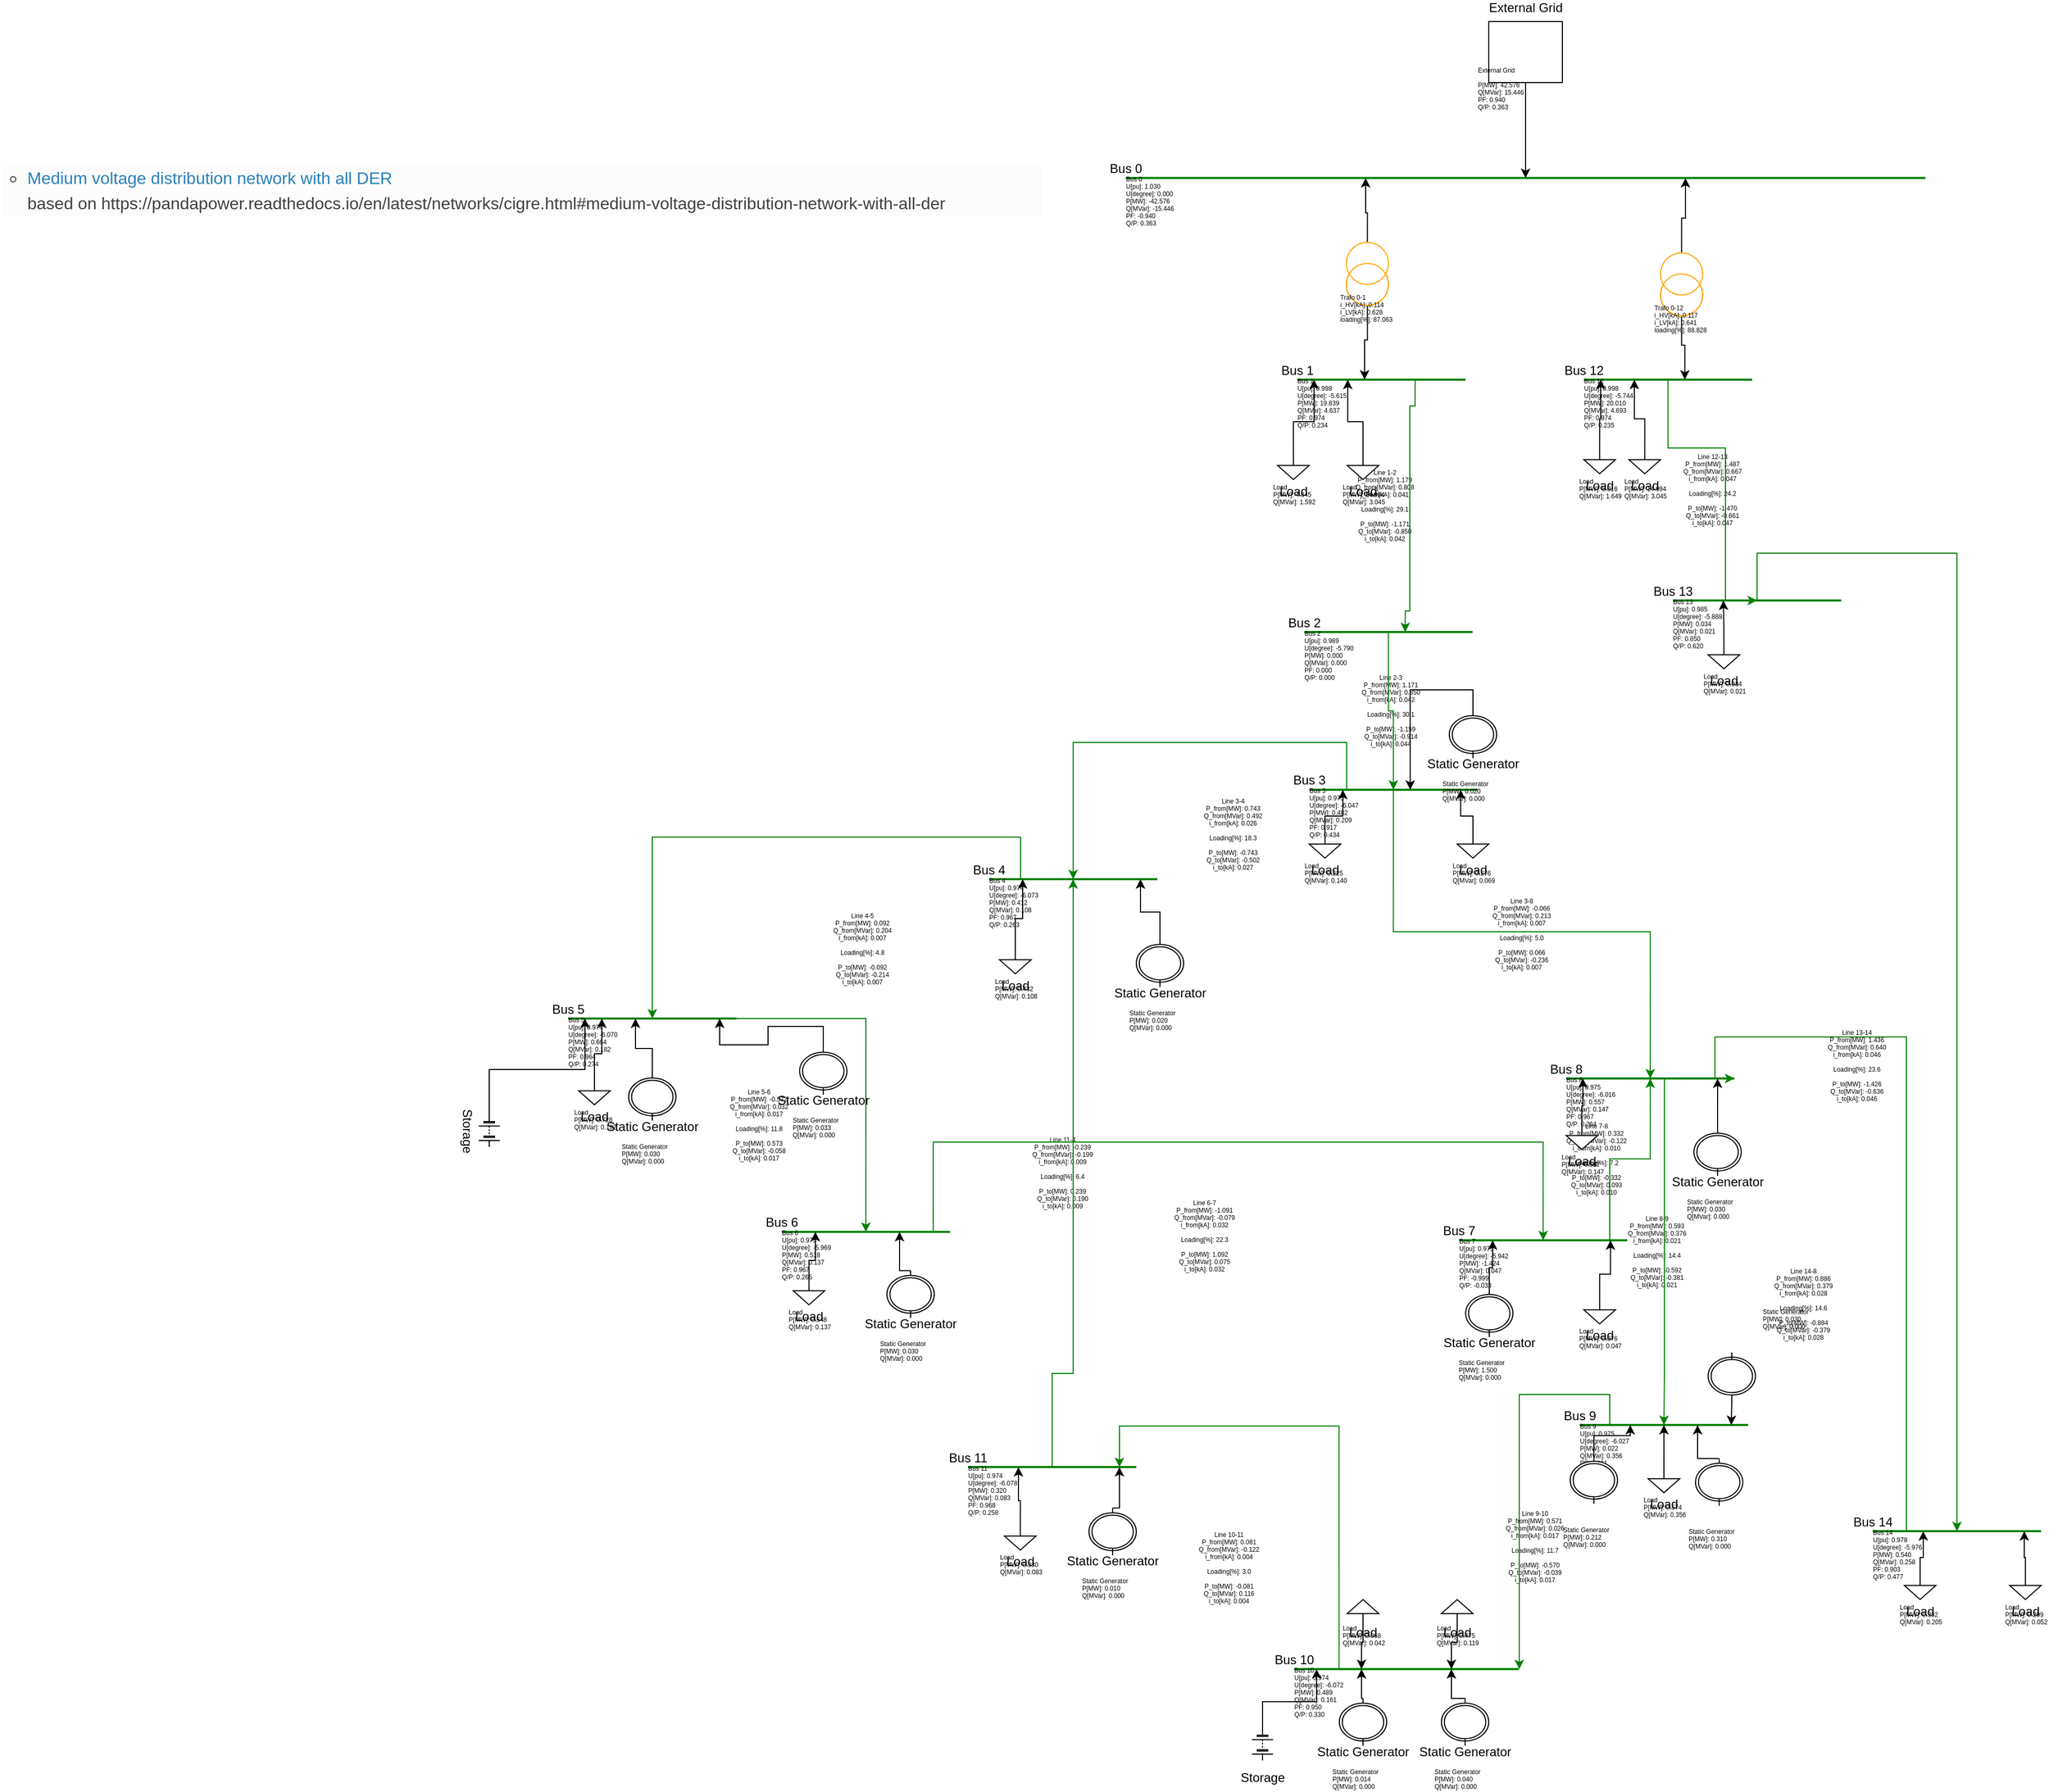 <mxfile version="13.9.8" type="device"><diagram id="b5TT1X-JUgo6bQOkdZxd" name="Page-1"><mxGraphModel dx="2462" dy="837" grid="1" gridSize="10" guides="1" tooltips="1" connect="1" arrows="1" fold="1" page="1" pageScale="1" pageWidth="827" pageHeight="1169" math="0" shadow="0"><root><mxCell id="0"/><mxCell id="1" parent="0"/><mxCell id="Rn0guvoaxrTHwjk0O56M-30" value="Line 14-8&#10;            P_from[MW]: 0.886&#10;            Q_from[MVar]: 0.379&#10;            i_from[kA]: 0.028&#10;&#10;            Loading[%]: 14.6&#10;&#10;            P_to[MW]: -0.884&#10;            Q_to[MVar]: -0.379&#10;            i_to[kA]: 0.028" style="shapeELXXX=Result;fontSize=6;strokeOpacity=0;strokeColor=white;strokeWidth=0;overflow=hidden;" parent="1" source="5EdLoCrG9UNl7dMYsDzM-30" target="5EdLoCrG9UNl7dMYsDzM-18" edge="1"><mxGeometry relative="1" as="geometry"/></mxCell><mxCell id="Rn0guvoaxrTHwjk0O56M-29" value="Line 11-4&#10;            P_from[MW]: -0.239&#10;            Q_from[MVar]: -0.199&#10;            i_from[kA]: 0.009&#10;&#10;            Loading[%]: 6.4&#10;&#10;            P_to[MW]: 0.239&#10;            Q_to[MVar]: 0.190&#10;            i_to[kA]: 0.009" style="shapeELXXX=Result;fontSize=6;strokeOpacity=0;strokeColor=white;strokeWidth=0;overflow=hidden;" parent="1" source="5EdLoCrG9UNl7dMYsDzM-24" target="5EdLoCrG9UNl7dMYsDzM-10" edge="1"><mxGeometry relative="1" as="geometry"/></mxCell><mxCell id="Rn0guvoaxrTHwjk0O56M-28" value="Line 6-7&#10;            P_from[MW]: -1.091&#10;            Q_from[MVar]: -0.079&#10;            i_from[kA]: 0.032&#10;&#10;            Loading[%]: 22.3&#10;&#10;            P_to[MW]: 1.092&#10;            Q_to[MVar]: 0.075&#10;            i_to[kA]: 0.032" style="shapeELXXX=Result;fontSize=6;strokeOpacity=0;strokeColor=white;strokeWidth=0;overflow=hidden;" parent="1" source="5EdLoCrG9UNl7dMYsDzM-14" target="5EdLoCrG9UNl7dMYsDzM-16" edge="1"><mxGeometry relative="1" as="geometry"/></mxCell><mxCell id="Rn0guvoaxrTHwjk0O56M-27" value="Line 13-14&#10;            P_from[MW]: 1.436&#10;            Q_from[MVar]: 0.640&#10;            i_from[kA]: 0.046&#10;&#10;            Loading[%]: 23.6&#10;&#10;            P_to[MW]: -1.426&#10;            Q_to[MVar]: -0.636&#10;            i_to[kA]: 0.046" style="shapeELXXX=Result;fontSize=6;strokeOpacity=0;strokeColor=white;strokeWidth=0;overflow=hidden;" parent="1" source="5EdLoCrG9UNl7dMYsDzM-28" target="5EdLoCrG9UNl7dMYsDzM-30" edge="1"><mxGeometry relative="1" as="geometry"/></mxCell><mxCell id="Rn0guvoaxrTHwjk0O56M-26" value="Line 12-13&#10;            P_from[MW]: 1.487&#10;            Q_from[MVar]: 0.667&#10;            i_from[kA]: 0.047&#10;&#10;            Loading[%]: 24.2&#10;&#10;            P_to[MW]: -1.470&#10;            Q_to[MVar]: -0.661&#10;            i_to[kA]: 0.047" style="shapeELXXX=Result;fontSize=6;strokeOpacity=0;strokeColor=white;strokeWidth=0;overflow=hidden;" parent="1" source="5EdLoCrG9UNl7dMYsDzM-26" target="5EdLoCrG9UNl7dMYsDzM-28" edge="1"><mxGeometry relative="1" as="geometry"/></mxCell><mxCell id="Rn0guvoaxrTHwjk0O56M-25" value="Line 3-8&#10;            P_from[MW]: -0.066&#10;            Q_from[MVar]: 0.213&#10;            i_from[kA]: 0.007&#10;&#10;            Loading[%]: 5.0&#10;&#10;            P_to[MW]: 0.066&#10;            Q_to[MVar]: -0.236&#10;            i_to[kA]: 0.007" style="shapeELXXX=Result;fontSize=6;strokeOpacity=0;strokeColor=white;strokeWidth=0;overflow=hidden;" parent="1" source="5EdLoCrG9UNl7dMYsDzM-8" target="5EdLoCrG9UNl7dMYsDzM-18" edge="1"><mxGeometry relative="1" as="geometry"/></mxCell><mxCell id="Rn0guvoaxrTHwjk0O56M-24" value="Line 10-11&#10;            P_from[MW]: 0.081&#10;            Q_from[MVar]: -0.122&#10;            i_from[kA]: 0.004&#10;&#10;            Loading[%]: 3.0&#10;&#10;            P_to[MW]: -0.081&#10;            Q_to[MVar]: 0.116&#10;            i_to[kA]: 0.004" style="shapeELXXX=Result;fontSize=6;strokeOpacity=0;strokeColor=white;strokeWidth=0;overflow=hidden;" parent="1" source="5EdLoCrG9UNl7dMYsDzM-22" target="5EdLoCrG9UNl7dMYsDzM-24" edge="1"><mxGeometry relative="1" as="geometry"/></mxCell><mxCell id="Rn0guvoaxrTHwjk0O56M-23" value="Line 9-10&#10;            P_from[MW]: 0.571&#10;            Q_from[MVar]: 0.026&#10;            i_from[kA]: 0.017&#10;&#10;            Loading[%]: 11.7&#10;&#10;            P_to[MW]: -0.570&#10;            Q_to[MVar]: -0.039&#10;            i_to[kA]: 0.017" style="shapeELXXX=Result;fontSize=6;strokeOpacity=0;strokeColor=white;strokeWidth=0;overflow=hidden;" parent="1" source="5EdLoCrG9UNl7dMYsDzM-20" target="5EdLoCrG9UNl7dMYsDzM-22" edge="1"><mxGeometry relative="1" as="geometry"/></mxCell><mxCell id="Rn0guvoaxrTHwjk0O56M-22" value="Line 8-9&#10;            P_from[MW]: 0.593&#10;            Q_from[MVar]: 0.376&#10;            i_from[kA]: 0.021&#10;&#10;            Loading[%]: 14.4&#10;&#10;            P_to[MW]: -0.592&#10;            Q_to[MVar]: -0.381&#10;            i_to[kA]: 0.021" style="shapeELXXX=Result;fontSize=6;strokeOpacity=0;strokeColor=white;strokeWidth=0;overflow=hidden;" parent="1" source="5EdLoCrG9UNl7dMYsDzM-18" target="5EdLoCrG9UNl7dMYsDzM-20" edge="1"><mxGeometry relative="1" as="geometry"/></mxCell><mxCell id="Rn0guvoaxrTHwjk0O56M-21" value="Line 7-8&#10;            P_from[MW]: 0.332&#10;            Q_from[MVar]: -0.122&#10;            i_from[kA]: 0.010&#10;&#10;            Loading[%]: 7.2&#10;&#10;            P_to[MW]: -0.332&#10;            Q_to[MVar]: 0.093&#10;            i_to[kA]: 0.010" style="shapeELXXX=Result;fontSize=6;strokeOpacity=0;strokeColor=white;strokeWidth=0;overflow=hidden;" parent="1" source="5EdLoCrG9UNl7dMYsDzM-16" target="5EdLoCrG9UNl7dMYsDzM-18" edge="1"><mxGeometry relative="1" as="geometry"/></mxCell><mxCell id="Rn0guvoaxrTHwjk0O56M-20" value="Line 5-6&#10;            P_from[MW]: -0.572&#10;            Q_from[MVar]: 0.032&#10;            i_from[kA]: 0.017&#10;&#10;            Loading[%]: 11.8&#10;&#10;            P_to[MW]: 0.573&#10;            Q_to[MVar]: -0.058&#10;            i_to[kA]: 0.017" style="shapeELXXX=Result;fontSize=6;strokeOpacity=0;strokeColor=white;strokeWidth=0;overflow=hidden;" parent="1" source="5EdLoCrG9UNl7dMYsDzM-12" target="5EdLoCrG9UNl7dMYsDzM-14" edge="1"><mxGeometry relative="1" as="geometry"/></mxCell><mxCell id="Rn0guvoaxrTHwjk0O56M-19" value="Line 4-5&#10;            P_from[MW]: 0.092&#10;            Q_from[MVar]: 0.204&#10;            i_from[kA]: 0.007&#10;&#10;            Loading[%]: 4.8&#10;&#10;            P_to[MW]: -0.092&#10;            Q_to[MVar]: -0.214&#10;            i_to[kA]: 0.007" style="shapeELXXX=Result;fontSize=6;strokeOpacity=0;strokeColor=white;strokeWidth=0;overflow=hidden;" parent="1" source="5EdLoCrG9UNl7dMYsDzM-10" target="5EdLoCrG9UNl7dMYsDzM-12" edge="1"><mxGeometry relative="1" as="geometry"/></mxCell><mxCell id="Rn0guvoaxrTHwjk0O56M-18" value="Line 3-4&#10;            P_from[MW]: 0.743&#10;            Q_from[MVar]: 0.492&#10;            i_from[kA]: 0.026&#10;&#10;            Loading[%]: 18.3&#10;&#10;            P_to[MW]: -0.743&#10;            Q_to[MVar]: -0.502&#10;            i_to[kA]: 0.027" style="shapeELXXX=Result;fontSize=6;strokeOpacity=0;strokeColor=white;strokeWidth=0;overflow=hidden;" parent="1" source="5EdLoCrG9UNl7dMYsDzM-8" target="5EdLoCrG9UNl7dMYsDzM-10" edge="1"><mxGeometry relative="1" as="geometry"/></mxCell><mxCell id="Rn0guvoaxrTHwjk0O56M-17" value="Line 2-3&#10;            P_from[MW]: 1.171&#10;            Q_from[MVar]: 0.850&#10;            i_from[kA]: 0.042&#10;&#10;            Loading[%]: 30.1&#10;&#10;            P_to[MW]: -1.159&#10;            Q_to[MVar]: -0.914&#10;            i_to[kA]: 0.044" style="shapeELXXX=Result;fontSize=6;strokeOpacity=0;strokeColor=white;strokeWidth=0;overflow=hidden;" parent="1" source="5EdLoCrG9UNl7dMYsDzM-6" target="5EdLoCrG9UNl7dMYsDzM-8" edge="1"><mxGeometry relative="1" as="geometry"/></mxCell><mxCell id="Rn0guvoaxrTHwjk0O56M-16" value="Line 1-2&#10;            P_from[MW]: 1.179&#10;            Q_from[MVar]: 0.808&#10;            i_from[kA]: 0.041&#10;&#10;            Loading[%]: 29.1&#10;&#10;            P_to[MW]: -1.171&#10;            Q_to[MVar]: -0.850&#10;            i_to[kA]: 0.042" style="shapeELXXX=Result;fontSize=6;strokeOpacity=0;strokeColor=white;strokeWidth=0;overflow=hidden;" parent="1" source="5EdLoCrG9UNl7dMYsDzM-4" target="5EdLoCrG9UNl7dMYsDzM-6" edge="1"><mxGeometry relative="1" as="geometry"/></mxCell><object name="Bus 0" Load_flow_parameters="" vn_kv="110" id="5EdLoCrG9UNl7dMYsDzM-2"><mxCell style="line;strokeWidth=2;html=1;shapeELXXX=Bus;points=[[0,0.5],[0.1,0.5,0],[0.2,0.5,0],[0.3,0.5,0],[0.4,0.5,0],[0.5,0.5,0],[0.6,0.5,0],[0.7,0.5,0],[0.9,0.5,0],[1,0.5]];strokeColor=green;" parent="1" vertex="1"><mxGeometry x="370" y="258.3" width="760" height="10" as="geometry"/></mxCell></object><mxCell id="5EdLoCrG9UNl7dMYsDzM-3" value="Bus 0" parent="5EdLoCrG9UNl7dMYsDzM-2" vertex="1"><mxGeometry y="-0.5" relative="1" as="geometry"/></mxCell><mxCell id="Rn0guvoaxrTHwjk0O56M-1" value="Bus 0&#10;            U[pu]: 1.030&#10;            U[degree]: 0.000&#10;            P[MW]: -42.576&#10;            Q[MVar]: -15.446&#10;            PF: -0.940&#10;            Q/P: 0.363" style="shapeELXXX=Result;fontSize=6;align=ALIGN_LEFT;" parent="5EdLoCrG9UNl7dMYsDzM-2" vertex="1"><mxGeometry y="2.7" relative="1" as="geometry"/></mxCell><object name="Bus 1" Load_flow_parameters="" vn_kv="20" id="5EdLoCrG9UNl7dMYsDzM-4"><mxCell style="line;strokeWidth=2;html=1;shapeELXXX=Bus;points=[[0,0.5],[0.1,0.5,0],[0.2,0.5,0],[0.3,0.5,0],[0.4,0.5,0],[0.5,0.5,0],[0.6,0.5,0],[0.7,0.5,0],[0.9,0.5,0],[1,0.5]];strokeColor=green;" parent="1" vertex="1"><mxGeometry x="532.995" y="450.0" width="160" height="10" as="geometry"/></mxCell></object><mxCell id="5EdLoCrG9UNl7dMYsDzM-5" value="Bus 1" parent="5EdLoCrG9UNl7dMYsDzM-4" vertex="1"><mxGeometry y="-0.5" relative="1" as="geometry"/></mxCell><mxCell id="Rn0guvoaxrTHwjk0O56M-2" value="Bus 1&#10;            U[pu]: 0.998&#10;            U[degree]: -5.615&#10;            P[MW]: 19.839&#10;            Q[MVar]: 4.637&#10;            PF: 0.974&#10;            Q/P: 0.234" style="shapeELXXX=Result;fontSize=6;align=ALIGN_LEFT;" parent="5EdLoCrG9UNl7dMYsDzM-4" vertex="1"><mxGeometry y="2.7" relative="1" as="geometry"/></mxCell><object name="Bus 2" Load_flow_parameters="" vn_kv="20" id="5EdLoCrG9UNl7dMYsDzM-6"><mxCell style="line;strokeWidth=2;html=1;shapeELXXX=Bus;points=[[0,0.5],[0.1,0.5,0],[0.2,0.5,0],[0.3,0.5,0],[0.4,0.5,0],[0.5,0.5,0],[0.6,0.5,0],[0.7,0.5,0],[0.9,0.5,0],[1,0.5]];strokeColor=green;" parent="1" vertex="1"><mxGeometry x="539.655" y="690.004" width="160" height="10" as="geometry"/></mxCell></object><mxCell id="5EdLoCrG9UNl7dMYsDzM-7" value="Bus 2" parent="5EdLoCrG9UNl7dMYsDzM-6" vertex="1"><mxGeometry y="-0.5" relative="1" as="geometry"/></mxCell><mxCell id="Rn0guvoaxrTHwjk0O56M-3" value="Bus 2&#10;            U[pu]: 0.989&#10;            U[degree]: -5.790&#10;            P[MW]: 0.000&#10;            Q[MVar]: 0.000&#10;            PF: 0.000&#10;            Q/P: 0.000" style="shapeELXXX=Result;fontSize=6;align=ALIGN_LEFT;" parent="5EdLoCrG9UNl7dMYsDzM-6" vertex="1"><mxGeometry y="2.7" relative="1" as="geometry"/></mxCell><object name="Bus 3" Load_flow_parameters="" vn_kv="20" id="5EdLoCrG9UNl7dMYsDzM-8"><mxCell style="line;strokeWidth=2;html=1;shapeELXXX=Bus;points=[[0,0.5],[0.1,0.5,0],[0.2,0.5,0],[0.3,0.5,0],[0.4,0.5,0],[0.5,0.5,0],[0.6,0.5,0],[0.7,0.5,0],[0.9,0.5,0],[1,0.5]];strokeColor=green;" parent="1" vertex="1"><mxGeometry x="544.338" y="839.996" width="160" height="10" as="geometry"/></mxCell></object><mxCell id="5EdLoCrG9UNl7dMYsDzM-9" value="Bus 3" parent="5EdLoCrG9UNl7dMYsDzM-8" vertex="1"><mxGeometry y="-0.5" relative="1" as="geometry"/></mxCell><mxCell id="Rn0guvoaxrTHwjk0O56M-4" value="Bus 3&#10;            U[pu]: 0.975&#10;            U[degree]: -6.047&#10;            P[MW]: 0.482&#10;            Q[MVar]: 0.209&#10;            PF: 0.917&#10;            Q/P: 0.434" style="shapeELXXX=Result;fontSize=6;align=ALIGN_LEFT;" parent="5EdLoCrG9UNl7dMYsDzM-8" vertex="1"><mxGeometry y="2.7" relative="1" as="geometry"/></mxCell><object name="Bus 4" Load_flow_parameters="" vn_kv="20" id="5EdLoCrG9UNl7dMYsDzM-10"><mxCell style="line;strokeWidth=2;html=1;shapeELXXX=Bus;points=[[0,0.5],[0.1,0.5,0],[0.2,0.5,0],[0.3,0.5,0],[0.4,0.5,0],[0.5,0.5,0],[0.6,0.5,0],[0.7,0.5,0],[0.9,0.5,0],[1,0.5]];strokeColor=green;" parent="1" vertex="1"><mxGeometry x="240.002" y="925.002" width="160" height="10" as="geometry"/></mxCell></object><mxCell id="5EdLoCrG9UNl7dMYsDzM-11" value="Bus 4" parent="5EdLoCrG9UNl7dMYsDzM-10" vertex="1"><mxGeometry y="-0.5" relative="1" as="geometry"/></mxCell><mxCell id="Rn0guvoaxrTHwjk0O56M-5" value="Bus 4&#10;            U[pu]: 0.974&#10;            U[degree]: -6.073&#10;            P[MW]: 0.412&#10;            Q[MVar]: 0.108&#10;            PF: 0.967&#10;            Q/P: 0.263" style="shapeELXXX=Result;fontSize=6;align=ALIGN_LEFT;" parent="5EdLoCrG9UNl7dMYsDzM-10" vertex="1"><mxGeometry y="2.7" relative="1" as="geometry"/></mxCell><object name="Bus 5" Load_flow_parameters="" vn_kv="20" id="5EdLoCrG9UNl7dMYsDzM-12"><mxCell style="line;strokeWidth=2;html=1;shapeELXXX=Bus;points=[[0,0.5],[0.1,0.5,0],[0.2,0.5,0],[0.3,0.5,0],[0.4,0.5,0],[0.5,0.5,0],[0.6,0.5,0],[0.7,0.5,0],[0.9,0.5,0],[1,0.5]];strokeColor=green;" parent="1" vertex="1"><mxGeometry x="-160" y="1057.526" width="160" height="10" as="geometry"/></mxCell></object><mxCell id="5EdLoCrG9UNl7dMYsDzM-13" value="Bus 5" parent="5EdLoCrG9UNl7dMYsDzM-12" vertex="1"><mxGeometry y="-0.5" relative="1" as="geometry"/></mxCell><mxCell id="Rn0guvoaxrTHwjk0O56M-6" value="Bus 5&#10;            U[pu]: 0.974&#10;            U[degree]: -6.070&#10;            P[MW]: 0.664&#10;            Q[MVar]: 0.182&#10;            PF: 0.964&#10;            Q/P: 0.274" style="shapeELXXX=Result;fontSize=6;align=ALIGN_LEFT;" parent="5EdLoCrG9UNl7dMYsDzM-12" vertex="1"><mxGeometry y="2.7" relative="1" as="geometry"/></mxCell><object name="Bus 6" Load_flow_parameters="" vn_kv="20" id="5EdLoCrG9UNl7dMYsDzM-14"><mxCell style="line;strokeWidth=2;html=1;shapeELXXX=Bus;points=[[0,0.5],[0.1,0.5,0],[0.2,0.5,0],[0.3,0.5,0],[0.4,0.5,0],[0.5,0.5,0],[0.6,0.5,0],[0.7,0.5,0],[0.9,0.5,0],[1,0.5]];strokeColor=green;" parent="1" vertex="1"><mxGeometry x="42.992" y="1260.385" width="160" height="10" as="geometry"/></mxCell></object><mxCell id="5EdLoCrG9UNl7dMYsDzM-15" value="Bus 6" parent="5EdLoCrG9UNl7dMYsDzM-14" vertex="1"><mxGeometry y="-0.5" relative="1" as="geometry"/></mxCell><mxCell id="Rn0guvoaxrTHwjk0O56M-7" value="Bus 6&#10;            U[pu]: 0.975&#10;            U[degree]: -5.969&#10;            P[MW]: 0.518&#10;            Q[MVar]: 0.137&#10;            PF: 0.967&#10;            Q/P: 0.265" style="shapeELXXX=Result;fontSize=6;align=ALIGN_LEFT;" parent="5EdLoCrG9UNl7dMYsDzM-14" vertex="1"><mxGeometry y="2.7" relative="1" as="geometry"/></mxCell><object name="Bus 7" Load_flow_parameters="" vn_kv="20" id="5EdLoCrG9UNl7dMYsDzM-16"><mxCell style="line;strokeWidth=2;html=1;shapeELXXX=Bus;points=[[0,0.5],[0.1,0.5,0],[0.2,0.5,0],[0.3,0.5,0],[0.4,0.5,0],[0.5,0.5,0],[0.6,0.5,0],[0.7,0.5,0],[0.9,0.5,0],[1,0.5]];strokeColor=green;" parent="1" vertex="1"><mxGeometry x="686.717" y="1268.373" width="160" height="10" as="geometry"/></mxCell></object><mxCell id="5EdLoCrG9UNl7dMYsDzM-17" value="Bus 7" parent="5EdLoCrG9UNl7dMYsDzM-16" vertex="1"><mxGeometry y="-0.5" relative="1" as="geometry"/></mxCell><mxCell id="Rn0guvoaxrTHwjk0O56M-8" value="Bus 7&#10;            U[pu]: 0.975&#10;            U[degree]: -5.942&#10;            P[MW]: -1.424&#10;            Q[MVar]: 0.047&#10;            PF: -0.999&#10;            Q/P: -0.033" style="shapeELXXX=Result;fontSize=6;align=ALIGN_LEFT;" parent="5EdLoCrG9UNl7dMYsDzM-16" vertex="1"><mxGeometry y="2.7" relative="1" as="geometry"/></mxCell><object name="Bus 8" Load_flow_parameters="" vn_kv="20" id="5EdLoCrG9UNl7dMYsDzM-18"><mxCell style="line;strokeWidth=2;html=1;shapeELXXX=Bus;points=[[0,0.5],[0.1,0.5,0],[0.2,0.5,0],[0.3,0.5,0],[0.4,0.5,0],[0.5,0.5,0],[0.6,0.5,0],[0.7,0.5,0],[0.9,0.5,0],[1,0.5]];strokeColor=green;" parent="1" vertex="1"><mxGeometry x="788.524" y="1114.521" width="160" height="10" as="geometry"/></mxCell></object><mxCell id="5EdLoCrG9UNl7dMYsDzM-19" value="Bus 8" parent="5EdLoCrG9UNl7dMYsDzM-18" vertex="1"><mxGeometry y="-0.5" relative="1" as="geometry"/></mxCell><mxCell id="Rn0guvoaxrTHwjk0O56M-9" value="Bus 8&#10;            U[pu]: 0.975&#10;            U[degree]: -6.016&#10;            P[MW]: 0.557&#10;            Q[MVar]: 0.147&#10;            PF: 0.967&#10;            Q/P: 0.264" style="shapeELXXX=Result;fontSize=6;align=ALIGN_LEFT;" parent="5EdLoCrG9UNl7dMYsDzM-18" vertex="1"><mxGeometry y="2.7" relative="1" as="geometry"/></mxCell><object name="Bus 9" Load_flow_parameters="" vn_kv="20" id="5EdLoCrG9UNl7dMYsDzM-20"><mxCell style="line;strokeWidth=2;html=1;shapeELXXX=Bus;points=[[0,0.5],[0.1,0.5,0],[0.2,0.5,0],[0.3,0.5,0],[0.4,0.5,0],[0.5,0.5,0],[0.6,0.5,0],[0.7,0.5,0],[0.9,0.5,0],[1,0.5]];strokeColor=green;" parent="1" vertex="1"><mxGeometry x="801.511" y="1444.056" width="160" height="10" as="geometry"/></mxCell></object><mxCell id="5EdLoCrG9UNl7dMYsDzM-21" value="Bus 9" parent="5EdLoCrG9UNl7dMYsDzM-20" vertex="1"><mxGeometry y="-0.5" relative="1" as="geometry"/></mxCell><mxCell id="Rn0guvoaxrTHwjk0O56M-10" value="Bus 9&#10;            U[pu]: 0.975&#10;            U[degree]: -6.027&#10;            P[MW]: 0.022&#10;            Q[MVar]: 0.356&#10;            PF: 0.061&#10;            Q/P: 16.348" style="shapeELXXX=Result;fontSize=6;align=ALIGN_LEFT;" parent="5EdLoCrG9UNl7dMYsDzM-20" vertex="1"><mxGeometry y="2.7" relative="1" as="geometry"/></mxCell><object name="Bus 10" Load_flow_parameters="" vn_kv="20" id="5EdLoCrG9UNl7dMYsDzM-22"><mxCell style="line;strokeWidth=2;html=1;shapeELXXX=Bus;points=[[0,0.5],[0.1,0.5,0],[0.2,0.5,0],[0.3,0.5,0],[0.4,0.5,0],[0.5,0.5,0],[0.6,0.5,0],[0.7,0.5,0],[0.9,0.5,0],[1,0.5]];strokeColor=green;" parent="1" vertex="1"><mxGeometry x="530" y="1676.15" width="213.58" height="10" as="geometry"/></mxCell></object><mxCell id="5EdLoCrG9UNl7dMYsDzM-23" value="Bus 10" parent="5EdLoCrG9UNl7dMYsDzM-22" vertex="1"><mxGeometry y="-0.5" relative="1" as="geometry"/></mxCell><mxCell id="Rn0guvoaxrTHwjk0O56M-11" value="Bus 10&#10;            U[pu]: 0.974&#10;            U[degree]: -6.072&#10;            P[MW]: 0.489&#10;            Q[MVar]: 0.161&#10;            PF: 0.950&#10;            Q/P: 0.330" style="shapeELXXX=Result;fontSize=6;align=ALIGN_LEFT;" parent="5EdLoCrG9UNl7dMYsDzM-22" vertex="1"><mxGeometry y="2.7" relative="1" as="geometry"/></mxCell><object name="Bus 11" Load_flow_parameters="" vn_kv="20" id="5EdLoCrG9UNl7dMYsDzM-24"><mxCell style="line;strokeWidth=2;html=1;shapeELXXX=Bus;points=[[0,0.5],[0.1,0.5,0],[0.2,0.5,0],[0.3,0.5,0],[0.4,0.5,0],[0.5,0.5,0],[0.6,0.5,0],[0.7,0.5,0],[0.9,0.5,0],[1,0.5]];strokeColor=green;" parent="1" vertex="1"><mxGeometry x="220.004" y="1484.056" width="160" height="10" as="geometry"/></mxCell></object><mxCell id="5EdLoCrG9UNl7dMYsDzM-25" value="Bus 11" parent="5EdLoCrG9UNl7dMYsDzM-24" vertex="1"><mxGeometry y="-0.5" relative="1" as="geometry"/></mxCell><mxCell id="Rn0guvoaxrTHwjk0O56M-12" value="Bus 11&#10;            U[pu]: 0.974&#10;            U[degree]: -6.078&#10;            P[MW]: 0.320&#10;            Q[MVar]: 0.083&#10;            PF: 0.968&#10;            Q/P: 0.258" style="shapeELXXX=Result;fontSize=6;align=ALIGN_LEFT;" parent="5EdLoCrG9UNl7dMYsDzM-24" vertex="1"><mxGeometry y="2.7" relative="1" as="geometry"/></mxCell><object name="Bus 12" Load_flow_parameters="" vn_kv="20" id="5EdLoCrG9UNl7dMYsDzM-26"><mxCell style="line;strokeWidth=2;html=1;shapeELXXX=Bus;points=[[0,0.5],[0.1,0.5,0],[0.2,0.5,0],[0.3,0.5,0],[0.4,0.5,0],[0.5,0.5,0],[0.6,0.5,0],[0.7,0.5,0],[0.9,0.5,0],[1,0.5]];strokeColor=green;" parent="1" vertex="1"><mxGeometry x="805.382" y="450.003" width="160" height="10" as="geometry"/></mxCell></object><mxCell id="5EdLoCrG9UNl7dMYsDzM-27" value="Bus 12" parent="5EdLoCrG9UNl7dMYsDzM-26" vertex="1"><mxGeometry y="-0.5" relative="1" as="geometry"/></mxCell><mxCell id="Rn0guvoaxrTHwjk0O56M-13" value="Bus 12&#10;            U[pu]: 0.998&#10;            U[degree]: -5.744&#10;            P[MW]: 20.010&#10;            Q[MVar]: 4.693&#10;            PF: 0.974&#10;            Q/P: 0.235" style="shapeELXXX=Result;fontSize=6;align=ALIGN_LEFT;" parent="5EdLoCrG9UNl7dMYsDzM-26" vertex="1"><mxGeometry y="2.7" relative="1" as="geometry"/></mxCell><object name="Bus 13" Load_flow_parameters="" vn_kv="20" id="5EdLoCrG9UNl7dMYsDzM-28"><mxCell style="line;strokeWidth=2;html=1;shapeELXXX=Bus;points=[[0,0.5],[0.1,0.5,0],[0.2,0.5,0],[0.3,0.5,0],[0.4,0.5,0],[0.5,0.5,0],[0.6,0.5,0],[0.7,0.5,0],[0.9,0.5,0],[1,0.5]];strokeColor=green;" parent="1" vertex="1"><mxGeometry x="890" y="660.002" width="160" height="10" as="geometry"/></mxCell></object><mxCell id="5EdLoCrG9UNl7dMYsDzM-29" value="Bus 13" parent="5EdLoCrG9UNl7dMYsDzM-28" vertex="1"><mxGeometry y="-0.5" relative="1" as="geometry"/></mxCell><mxCell id="Rn0guvoaxrTHwjk0O56M-14" value="Bus 13&#10;            U[pu]: 0.985&#10;            U[degree]: -5.888&#10;            P[MW]: 0.034&#10;            Q[MVar]: 0.021&#10;            PF: 0.850&#10;            Q/P: 0.620" style="shapeELXXX=Result;fontSize=6;align=ALIGN_LEFT;" parent="5EdLoCrG9UNl7dMYsDzM-28" vertex="1"><mxGeometry y="2.7" relative="1" as="geometry"/></mxCell><object name="Bus 14" Load_flow_parameters="" vn_kv="20" id="5EdLoCrG9UNl7dMYsDzM-30"><mxCell style="line;strokeWidth=2;html=1;shapeELXXX=Bus;points=[[0,0.5],[0.1,0.5,0],[0.2,0.5,0],[0.3,0.5,0],[0.4,0.5,0],[0.5,0.5,0],[0.6,0.5,0],[0.7,0.5,0],[0.9,0.5,0],[1,0.5]];strokeColor=green;" parent="1" vertex="1"><mxGeometry x="1080.0" y="1544.999" width="160" height="10" as="geometry"/></mxCell></object><mxCell id="5EdLoCrG9UNl7dMYsDzM-31" value="Bus 14" parent="5EdLoCrG9UNl7dMYsDzM-30" vertex="1"><mxGeometry y="-0.5" relative="1" as="geometry"/></mxCell><mxCell id="Rn0guvoaxrTHwjk0O56M-15" value="Bus 14&#10;            U[pu]: 0.978&#10;            U[degree]: -5.976&#10;            P[MW]: 0.540&#10;            Q[MVar]: 0.258&#10;            PF: 0.903&#10;            Q/P: 0.477" style="shapeELXXX=Result;fontSize=6;align=ALIGN_LEFT;" parent="5EdLoCrG9UNl7dMYsDzM-30" vertex="1"><mxGeometry y="2.7" relative="1" as="geometry"/></mxCell><mxCell id="sNwxDSuaJj6eLBOoo13P-1" value="" style="edgeStyle=orthogonalEdgeStyle;rounded=0;orthogonalLoop=1;jettySize=auto;html=1;exitX=0.5;exitY=1;exitDx=0;exitDy=0;exitPerimeter=0;entryX=0.4;entryY=0.5;entryDx=0;entryDy=0;entryPerimeter=0;;shapeELXXX=NotEditableLine" parent="1" source="5EdLoCrG9UNl7dMYsDzM-32" target="5EdLoCrG9UNl7dMYsDzM-4" edge="1"><mxGeometry relative="1" as="geometry"/></mxCell><mxCell id="sNwxDSuaJj6eLBOoo13P-2" value="" style="edgeStyle=orthogonalEdgeStyle;rounded=0;orthogonalLoop=1;jettySize=auto;html=1;exitX=0.5;exitY=0;exitDx=0;exitDy=0;exitPerimeter=0;entryX=0.3;entryY=0.5;entryDx=0;entryDy=0;entryPerimeter=0;;shapeELXXX=NotEditableLine" parent="1" source="5EdLoCrG9UNl7dMYsDzM-32" target="5EdLoCrG9UNl7dMYsDzM-2" edge="1"><mxGeometry relative="1" as="geometry"/></mxCell><object name="Trafo 0-1" parameters="true" Load_flow_parameters="" sn_mva="25" vn_hv_kv="110" vn_lv_kv="20" Short_circuit_parameters="" vkr_percent="0.16" vk_percent="12.001" pfe_kw="0" i0_percent="0" vector_group="Dyn" vk0_percent="0" vkr0_percent="0" mag0_percent="0" si0_hv_partial="0" Optional_parameters="" parallel="1" shift_degree="30" tap_side="0" tap_pos="0" tap_neutral="0" tap_max="0" tap_min="0" tap_step_percent="0" tap_step_degree="0" tap_phase_shifter="false" id="5EdLoCrG9UNl7dMYsDzM-32"><mxCell style="shapeELXXX=Transformer; verticalLabelPosition=bottom;shadow=0;dashed=0;align=center;html=1;verticalAlign=top;strokeWidth=1;shape=mxgraph.electrical.signal_sources.current_source;strokeColor=orange;" parent="1" vertex="1"><mxGeometry x="579.661" y="324.499" width="40" height="60" as="geometry"/></mxCell></object><mxCell id="Rn0guvoaxrTHwjk0O56M-45" value="Trafo 0-1&#10;            i_HV[kA]: 0.114&#10;            i_LV[kA]: 0.628&#10;            loading[%]: 87.063&#10;            " style="shapeELXXX=Result;fontSize=6;align=ALIGN_LEFT;" parent="5EdLoCrG9UNl7dMYsDzM-32" vertex="1"><mxGeometry x="-0.15" y="1.1" relative="1" as="geometry"/></mxCell><mxCell id="sNwxDSuaJj6eLBOoo13P-3" value="" style="edgeStyle=orthogonalEdgeStyle;rounded=0;orthogonalLoop=1;jettySize=auto;html=1;exitX=0.5;exitY=0;exitDx=0;exitDy=0;exitPerimeter=0;entryX=0.7;entryY=0.5;entryDx=0;entryDy=0;entryPerimeter=0;;shapeELXXX=NotEditableLine" parent="1" source="5EdLoCrG9UNl7dMYsDzM-35" target="5EdLoCrG9UNl7dMYsDzM-2" edge="1"><mxGeometry relative="1" as="geometry"/></mxCell><mxCell id="sNwxDSuaJj6eLBOoo13P-4" value="" style="edgeStyle=orthogonalEdgeStyle;rounded=0;orthogonalLoop=1;jettySize=auto;html=1;exitX=0.5;exitY=1;exitDx=0;exitDy=0;exitPerimeter=0;entryX=0.6;entryY=0.5;entryDx=0;entryDy=0;entryPerimeter=0;;shapeELXXX=NotEditableLine" parent="1" source="5EdLoCrG9UNl7dMYsDzM-35" target="5EdLoCrG9UNl7dMYsDzM-26" edge="1"><mxGeometry relative="1" as="geometry"/></mxCell><object name="Trafo 0-12" parameters="true" Load_flow_parameters="" sn_mva="25" vn_hv_kv="110" vn_lv_kv="20" Short_circuit_parameters="" vkr_percent="0.16" vk_percent="12.001" pfe_kw="0" i0_percent="0" vector_group="Dyn" vk0_percent="0" vkr0_percent="0" mag0_percent="0" si0_hv_partial="0" Optional_parameters="" parallel="1" shift_degree="30" tap_side="0" tap_pos="0" tap_neutral="0" tap_max="0" tap_min="0" tap_step_percent="0" tap_step_degree="0" tap_phase_shifter="false" id="5EdLoCrG9UNl7dMYsDzM-35"><mxCell style="shapeELXXX=Transformer; verticalLabelPosition=bottom;shadow=0;dashed=0;align=center;html=1;verticalAlign=top;strokeWidth=1;shape=mxgraph.electrical.signal_sources.current_source;strokeColor=orange;" parent="1" vertex="1"><mxGeometry x="878.27" y="334.5" width="40" height="60" as="geometry"/></mxCell></object><mxCell id="Rn0guvoaxrTHwjk0O56M-46" value="Trafo 0-12&#10;            i_HV[kA]: 0.117&#10;            i_LV[kA]: 0.641&#10;            loading[%]: 88.828&#10;            " style="shapeELXXX=Result;fontSize=6;align=ALIGN_LEFT;" parent="5EdLoCrG9UNl7dMYsDzM-35" vertex="1"><mxGeometry x="-0.15" y="1.1" relative="1" as="geometry"/></mxCell><object from_bus="1" to_bus="2" length_km="2.82" parallel="1" df="1" parameters="true" name="Line 1-2" Load_flow_parameters="" r_ohm_per_km="0.501" x_ohm_per_km="0.716" c_nf_per_km="151.175" g_us_per_km="0" max_i_ka="0.145" type="cs" r0_ohm_per_km="0" x0_ohm_per_km="0" c0_nf_per_km="0" endtemp_degree="0" id="5EdLoCrG9UNl7dMYsDzM-38"><mxCell style="edgeStyle=orthogonalEdgeStyle;rounded=0;orthogonalLoop=1;jettySize=auto;html=1;exitX=0.7;exitY=0.5;exitDx=0;exitDy=0;exitPerimeter=0;entryX=0.6;entryY=0.5;entryDx=0;entryDy=0;entryPerimeter=0;;shapeELXXX=Line;mxConstants.STYLE_STROKECOLOR=black;strokeColor=green;" parent="1" source="5EdLoCrG9UNl7dMYsDzM-4" target="5EdLoCrG9UNl7dMYsDzM-6" edge="1"><mxGeometry relative="1" as="geometry"><Array as="points"><mxPoint x="640" y="480"/><mxPoint x="640" y="675"/></Array></mxGeometry></mxCell></object><object from_bus="2" to_bus="3" length_km="4.42" parallel="1" df="1" parameters="true" name="Line 2-3" Load_flow_parameters="" r_ohm_per_km="0.501" x_ohm_per_km="0.716" c_nf_per_km="151.175" g_us_per_km="0" max_i_ka="0.145" type="cs" r0_ohm_per_km="0" x0_ohm_per_km="0" c0_nf_per_km="0" endtemp_degree="0" id="5EdLoCrG9UNl7dMYsDzM-39"><mxCell style="edgeStyle=orthogonalEdgeStyle;rounded=0;orthogonalLoop=1;jettySize=auto;html=1;exitX=0.5;exitY=0.5;exitDx=0;exitDy=0;exitPerimeter=0;entryX=0.5;entryY=0.5;entryDx=0;entryDy=0;entryPerimeter=0;;shapeELXXX=Line;mxConstants.STYLE_STROKECOLOR=black;strokeColor=green;" parent="1" source="5EdLoCrG9UNl7dMYsDzM-6" target="5EdLoCrG9UNl7dMYsDzM-8" edge="1"><mxGeometry relative="1" as="geometry"/></mxCell></object><object from_bus="3" to_bus="4" length_km="0.61" parallel="1" df="1" parameters="true" name="Line 3-4" Load_flow_parameters="" r_ohm_per_km="0.501" x_ohm_per_km="0.716" c_nf_per_km="151.175" g_us_per_km="0" max_i_ka="0.145" type="cs" r0_ohm_per_km="0" x0_ohm_per_km="0" c0_nf_per_km="0" endtemp_degree="0" id="5EdLoCrG9UNl7dMYsDzM-40"><mxCell style="edgeStyle=orthogonalEdgeStyle;rounded=0;orthogonalLoop=1;jettySize=auto;html=1;exitX=0.1;exitY=0.5;exitDx=0;exitDy=0;exitPerimeter=0;entryX=0.5;entryY=0.5;entryDx=0;entryDy=0;entryPerimeter=0;;shapeELXXX=Line;mxConstants.STYLE_STROKECOLOR=black;strokeColor=green;" parent="1" source="5EdLoCrG9UNl7dMYsDzM-8" target="5EdLoCrG9UNl7dMYsDzM-10" edge="1"><mxGeometry relative="1" as="geometry"><Array as="points"><mxPoint x="580" y="845"/><mxPoint x="580" y="800"/><mxPoint x="320" y="800"/></Array></mxGeometry></mxCell></object><object from_bus="4" to_bus="5" length_km="0.56" parallel="1" df="1" parameters="true" name="Line 4-5" Load_flow_parameters="" r_ohm_per_km="0.501" x_ohm_per_km="0.716" c_nf_per_km="151.175" g_us_per_km="0" max_i_ka="0.145" type="cs" r0_ohm_per_km="0" x0_ohm_per_km="0" c0_nf_per_km="0" endtemp_degree="0" id="5EdLoCrG9UNl7dMYsDzM-41"><mxCell style="edgeStyle=orthogonalEdgeStyle;rounded=0;orthogonalLoop=1;jettySize=auto;html=1;exitX=0.5;exitY=0.5;exitDx=0;exitDy=0;exitPerimeter=0;entryX=0.5;entryY=0.5;entryDx=0;entryDy=0;entryPerimeter=0;;shapeELXXX=Line;mxConstants.STYLE_STROKECOLOR=black;strokeColor=green;" parent="1" source="5EdLoCrG9UNl7dMYsDzM-10" target="5EdLoCrG9UNl7dMYsDzM-12" edge="1"><mxGeometry relative="1" as="geometry"><Array as="points"><mxPoint x="270" y="930"/><mxPoint x="270" y="890"/><mxPoint x="-80" y="890"/></Array></mxGeometry></mxCell></object><object from_bus="5" to_bus="6" length_km="1.54" parallel="1" df="1" parameters="true" name="Line 5-6" Load_flow_parameters="" r_ohm_per_km="0.501" x_ohm_per_km="0.716" c_nf_per_km="151.175" g_us_per_km="0" max_i_ka="0.145" type="cs" r0_ohm_per_km="0" x0_ohm_per_km="0" c0_nf_per_km="0" endtemp_degree="0" id="5EdLoCrG9UNl7dMYsDzM-42"><mxCell style="edgeStyle=orthogonalEdgeStyle;rounded=0;orthogonalLoop=1;jettySize=auto;html=1;exitX=0.5;exitY=0.5;exitDx=0;exitDy=0;exitPerimeter=0;entryX=0.5;entryY=0.5;entryDx=0;entryDy=0;entryPerimeter=0;;shapeELXXX=Line;mxConstants.STYLE_STROKECOLOR=black;strokeColor=green;" parent="1" source="5EdLoCrG9UNl7dMYsDzM-12" target="5EdLoCrG9UNl7dMYsDzM-14" edge="1"><mxGeometry relative="1" as="geometry"/></mxCell></object><object from_bus="7" to_bus="8" length_km="1.67" parallel="1" df="1" parameters="true" name="Line 7-8" Load_flow_parameters="" r_ohm_per_km="0.501" x_ohm_per_km="0.716" c_nf_per_km="151.175" g_us_per_km="0" max_i_ka="0.145" type="cs" r0_ohm_per_km="0" x0_ohm_per_km="0" c0_nf_per_km="0" endtemp_degree="0" id="5EdLoCrG9UNl7dMYsDzM-43"><mxCell style="edgeStyle=orthogonalEdgeStyle;rounded=0;orthogonalLoop=1;jettySize=auto;html=1;exitX=0.5;exitY=0.5;exitDx=0;exitDy=0;exitPerimeter=0;entryX=0.5;entryY=0.5;entryDx=0;entryDy=0;entryPerimeter=0;;shapeELXXX=Line;mxConstants.STYLE_STROKECOLOR=black;strokeColor=green;" parent="1" source="5EdLoCrG9UNl7dMYsDzM-16" target="5EdLoCrG9UNl7dMYsDzM-18" edge="1"><mxGeometry relative="1" as="geometry"><Array as="points"><mxPoint x="830" y="1273"/><mxPoint x="830" y="1196"/><mxPoint x="869" y="1196"/></Array></mxGeometry></mxCell></object><object from_bus="8" to_bus="9" length_km="0.32" parallel="1" df="1" parameters="true" name="Line 8-9" Load_flow_parameters="" r_ohm_per_km="0.501" x_ohm_per_km="0.716" c_nf_per_km="151.175" g_us_per_km="0" max_i_ka="0.145" type="cs" r0_ohm_per_km="0" x0_ohm_per_km="0" c0_nf_per_km="0" endtemp_degree="0" id="5EdLoCrG9UNl7dMYsDzM-44"><mxCell style="edgeStyle=orthogonalEdgeStyle;rounded=0;orthogonalLoop=1;jettySize=auto;html=1;exitX=0.5;exitY=0.5;exitDx=0;exitDy=0;exitPerimeter=0;entryX=0.5;entryY=0.5;entryDx=0;entryDy=0;entryPerimeter=0;;shapeELXXX=Line;mxConstants.STYLE_STROKECOLOR=black;strokeColor=green;" parent="1" source="5EdLoCrG9UNl7dMYsDzM-18" target="5EdLoCrG9UNl7dMYsDzM-20" edge="1"><mxGeometry relative="1" as="geometry"><Array as="points"><mxPoint x="882" y="1120"/><mxPoint x="882" y="1400"/><mxPoint x="882" y="1400"/></Array></mxGeometry></mxCell></object><object from_bus="9" to_bus="10" length_km="0.77" parallel="1" df="1" parameters="true" name="Line 9-10" Load_flow_parameters="" r_ohm_per_km="0.501" x_ohm_per_km="0.716" c_nf_per_km="151.175" g_us_per_km="0" max_i_ka="0.145" type="cs" r0_ohm_per_km="0" x0_ohm_per_km="0" c0_nf_per_km="0" endtemp_degree="0" id="5EdLoCrG9UNl7dMYsDzM-45"><mxCell style="edgeStyle=orthogonalEdgeStyle;rounded=0;orthogonalLoop=1;jettySize=auto;html=1;;shapeELXXX=Line;mxConstants.STYLE_STROKECOLOR=black;exitX=0.1;exitY=0.5;exitDx=0;exitDy=0;exitPerimeter=0;entryX=1;entryY=0.5;entryDx=0;entryDy=0;strokeColor=green;" parent="1" source="5EdLoCrG9UNl7dMYsDzM-20" target="5EdLoCrG9UNl7dMYsDzM-22" edge="1"><mxGeometry relative="1" as="geometry"><mxPoint x="830" y="1449" as="sourcePoint"/><Array as="points"><mxPoint x="830" y="1449"/><mxPoint x="830" y="1420"/><mxPoint x="744" y="1420"/><mxPoint x="744" y="1681"/></Array><mxPoint x="690" y="1550" as="targetPoint"/></mxGeometry></mxCell></object><object from_bus="10" to_bus="11" length_km="0.33" parallel="1" df="1" parameters="true" name="Line 10-11" Load_flow_parameters="" r_ohm_per_km="0.501" x_ohm_per_km="0.716" c_nf_per_km="151.175" g_us_per_km="0" max_i_ka="0.145" type="cs" r0_ohm_per_km="0" x0_ohm_per_km="0" c0_nf_per_km="0" endtemp_degree="0" id="5EdLoCrG9UNl7dMYsDzM-46"><mxCell style="edgeStyle=orthogonalEdgeStyle;rounded=0;orthogonalLoop=1;jettySize=auto;html=1;entryX=0.9;entryY=0.5;entryDx=0;entryDy=0;entryPerimeter=0;;shapeELXXX=Line;mxConstants.STYLE_STROKECOLOR=black;exitX=0.2;exitY=0.5;exitDx=0;exitDy=0;exitPerimeter=0;strokeColor=green;" parent="1" source="5EdLoCrG9UNl7dMYsDzM-22" target="5EdLoCrG9UNl7dMYsDzM-24" edge="1"><mxGeometry relative="1" as="geometry"><Array as="points"><mxPoint x="573" y="1450"/><mxPoint x="364" y="1450"/></Array><mxPoint x="740" y="1681" as="sourcePoint"/></mxGeometry></mxCell></object><object from_bus="3" to_bus="8" length_km="1.3" parallel="1" df="1" parameters="true" name="Line 3-8" Load_flow_parameters="" r_ohm_per_km="0.501" x_ohm_per_km="0.716" c_nf_per_km="151.175" g_us_per_km="0" max_i_ka="0.145" type="cs" r0_ohm_per_km="0" x0_ohm_per_km="0" c0_nf_per_km="0" endtemp_degree="0" id="5EdLoCrG9UNl7dMYsDzM-47"><mxCell style="edgeStyle=orthogonalEdgeStyle;rounded=0;orthogonalLoop=1;jettySize=auto;html=1;exitX=0.5;exitY=0.5;exitDx=0;exitDy=0;exitPerimeter=0;entryX=0.5;entryY=0.5;entryDx=0;entryDy=0;entryPerimeter=0;;shapeELXXX=Line;mxConstants.STYLE_STROKECOLOR=black;strokeColor=green;" parent="1" source="5EdLoCrG9UNl7dMYsDzM-8" target="5EdLoCrG9UNl7dMYsDzM-18" edge="1"><mxGeometry relative="1" as="geometry"><Array as="points"><mxPoint x="624" y="980"/><mxPoint x="869" y="980"/></Array></mxGeometry></mxCell></object><object from_bus="12" to_bus="13" length_km="4.89" parallel="1" df="1" parameters="true" name="Line 12-13" Load_flow_parameters="" r_ohm_per_km="0.51" x_ohm_per_km="0.366" c_nf_per_km="10.097" g_us_per_km="0" max_i_ka="0.195" type="ol" r0_ohm_per_km="0" x0_ohm_per_km="0" c0_nf_per_km="0" endtemp_degree="0" id="5EdLoCrG9UNl7dMYsDzM-48"><mxCell style="edgeStyle=orthogonalEdgeStyle;rounded=0;orthogonalLoop=1;jettySize=auto;html=1;exitX=0.5;exitY=0.5;exitDx=0;exitDy=0;exitPerimeter=0;entryX=0.5;entryY=0.5;entryDx=0;entryDy=0;entryPerimeter=0;;shapeELXXX=Line;mxConstants.STYLE_STROKECOLOR=black;strokeColor=green;" parent="1" source="5EdLoCrG9UNl7dMYsDzM-26" target="5EdLoCrG9UNl7dMYsDzM-28" edge="1"><mxGeometry relative="1" as="geometry"><Array as="points"><mxPoint x="885" y="520"/><mxPoint x="940" y="520"/><mxPoint x="940" y="665"/></Array></mxGeometry></mxCell></object><object from_bus="13" to_bus="14" length_km="2.99" parallel="1" df="1" parameters="true" name="Line 13-14" Load_flow_parameters="" r_ohm_per_km="0.51" x_ohm_per_km="0.366" c_nf_per_km="10.097" g_us_per_km="0" max_i_ka="0.195" type="ol" r0_ohm_per_km="0" x0_ohm_per_km="0" c0_nf_per_km="0" endtemp_degree="0" id="5EdLoCrG9UNl7dMYsDzM-49"><mxCell style="edgeStyle=orthogonalEdgeStyle;rounded=0;orthogonalLoop=1;jettySize=auto;html=1;exitX=0.5;exitY=0.5;exitDx=0;exitDy=0;exitPerimeter=0;entryX=0.5;entryY=0.5;entryDx=0;entryDy=0;entryPerimeter=0;;shapeELXXX=Line;mxConstants.STYLE_STROKECOLOR=black;strokeColor=green;" parent="1" source="5EdLoCrG9UNl7dMYsDzM-28" target="5EdLoCrG9UNl7dMYsDzM-30" edge="1"><mxGeometry relative="1" as="geometry"><Array as="points"><mxPoint x="970" y="620"/><mxPoint x="1160" y="620"/></Array></mxGeometry></mxCell></object><object from_bus="6" to_bus="7" length_km="0.24" parallel="1" df="1" parameters="true" name="Line 6-7" Load_flow_parameters="" r_ohm_per_km="0.501" x_ohm_per_km="0.716" c_nf_per_km="151.175" g_us_per_km="0" max_i_ka="0.145" type="cs" r0_ohm_per_km="0" x0_ohm_per_km="0" c0_nf_per_km="0" endtemp_degree="0" id="5EdLoCrG9UNl7dMYsDzM-50"><mxCell style="edgeStyle=orthogonalEdgeStyle;rounded=0;orthogonalLoop=1;jettySize=auto;html=1;exitX=0.9;exitY=0.5;exitDx=0;exitDy=0;exitPerimeter=0;entryX=0.5;entryY=0.5;entryDx=0;entryDy=0;entryPerimeter=0;;shapeELXXX=Line;mxConstants.STYLE_STROKECOLOR=black;strokeColor=green;" parent="1" source="5EdLoCrG9UNl7dMYsDzM-14" target="5EdLoCrG9UNl7dMYsDzM-16" edge="1"><mxGeometry relative="1" as="geometry"><Array as="points"><mxPoint x="187" y="1180"/><mxPoint x="767" y="1180"/></Array></mxGeometry></mxCell></object><object from_bus="11" to_bus="4" length_km="0.49" parallel="1" df="1" parameters="true" name="Line 11-4" Load_flow_parameters="" r_ohm_per_km="0.501" x_ohm_per_km="0.716" c_nf_per_km="151.175" g_us_per_km="0" max_i_ka="0.145" type="cs" r0_ohm_per_km="0" x0_ohm_per_km="0" c0_nf_per_km="0" endtemp_degree="0" id="5EdLoCrG9UNl7dMYsDzM-51"><mxCell style="edgeStyle=orthogonalEdgeStyle;rounded=0;orthogonalLoop=1;jettySize=auto;html=1;exitX=0.5;exitY=0.5;exitDx=0;exitDy=0;exitPerimeter=0;entryX=0.5;entryY=0.5;entryDx=0;entryDy=0;entryPerimeter=0;;shapeELXXX=Line;mxConstants.STYLE_STROKECOLOR=black;strokeColor=green;" parent="1" source="5EdLoCrG9UNl7dMYsDzM-24" target="5EdLoCrG9UNl7dMYsDzM-10" edge="1"><mxGeometry relative="1" as="geometry"><Array as="points"><mxPoint x="300" y="1400"/><mxPoint x="320" y="1400"/></Array></mxGeometry></mxCell></object><object from_bus="14" to_bus="8" length_km="2" parallel="1" df="1" parameters="true" name="Line 14-8" Load_flow_parameters="" r_ohm_per_km="0.51" x_ohm_per_km="0.366" c_nf_per_km="10.097" g_us_per_km="0" max_i_ka="0.195" type="ol" r0_ohm_per_km="0" x0_ohm_per_km="0" c0_nf_per_km="0" endtemp_degree="0" id="5EdLoCrG9UNl7dMYsDzM-52"><mxCell style="edgeStyle=orthogonalEdgeStyle;rounded=0;orthogonalLoop=1;jettySize=auto;html=1;exitX=0.2;exitY=0.5;exitDx=0;exitDy=0;exitPerimeter=0;entryX=1;entryY=0.5;entryDx=0;entryDy=0;;shapeELXXX=Line;mxConstants.STYLE_STROKECOLOR=black;strokeColor=green;" parent="1" source="5EdLoCrG9UNl7dMYsDzM-30" target="5EdLoCrG9UNl7dMYsDzM-18" edge="1"><mxGeometry relative="1" as="geometry"><Array as="points"><mxPoint x="1112" y="1080"/><mxPoint x="930" y="1080"/><mxPoint x="930" y="1120"/></Array></mxGeometry></mxCell></object><object name="External Grid" Load_flow_parameters="" vm_pu="1.03" va_degree="0" Short_circuit_parameters="" s_sc_max_mva="1000000" s_sc_min_mva="0" rx_max="0" rx_min="0" r0x0_max="0" x0x_max="0" id="5EdLoCrG9UNl7dMYsDzM-53"><mxCell style="verticalLabelPosition=bottom;shadow=0;dashed=0;align=center;html=1;verticalAlign=top;shape=externalGrid;shapeELXXX=External Grid" parent="1" vertex="1"><mxGeometry x="714.997" y="114.498" width="70" height="58" as="geometry"/></mxCell></object><mxCell id="5EdLoCrG9UNl7dMYsDzM-54" value="External Grid" parent="5EdLoCrG9UNl7dMYsDzM-53" vertex="1"><mxGeometry x="0.5" y="-0.25" relative="1" as="geometry"/></mxCell><mxCell id="Rn0guvoaxrTHwjk0O56M-31" value="External Grid&#10;            &#10;            P[MW]: 42.576&#10;            Q[MVar]: 15.446&#10;            PF: 0.940&#10;            Q/P: 0.363" style="shapeELXXX=Result;fontSize=6;align=ALIGN_LEFT;" parent="5EdLoCrG9UNl7dMYsDzM-53" vertex="1"><mxGeometry x="-0.15" y="1.1" relative="1" as="geometry"/></mxCell><mxCell id="5EdLoCrG9UNl7dMYsDzM-55" value="" style="edgeStyle=orthogonalEdgeStyle;rounded=0;orthogonalLoop=1;jettySize=auto;html=1;exitX=0.5;exitY=1;exitDx=0;exitDy=0;exitPerimeter=0;entryX=0.5;entryY=0.5;entryDx=0;entryDy=0;entryPerimeter=0;;shapeELXXX=NotEditableLine" parent="1" source="5EdLoCrG9UNl7dMYsDzM-53" target="5EdLoCrG9UNl7dMYsDzM-2" edge="1"><mxGeometry relative="1" as="geometry"/></mxCell><mxCell id="YnSaKRJ0hOHHDHdx9wsA-6" value="" style="edgeStyle=orthogonalEdgeStyle;rounded=0;orthogonalLoop=1;jettySize=auto;html=1;exitX=0.5;exitY=0;exitDx=0;exitDy=0;exitPerimeter=0;entryX=0.6;entryY=0.5;entryDx=0;entryDy=0;entryPerimeter=0;;shapeELXXX=NotEditableLine" parent="1" source="5EdLoCrG9UNl7dMYsDzM-56" target="5EdLoCrG9UNl7dMYsDzM-8" edge="1"><mxGeometry relative="1" as="geometry"/></mxCell><object name="Static Generator" Load_flow_parameters="" p_mw="0.02" q_mvar="0" sn_mva="0.02" scaling="1" type="PV" Short_circuit_parameters="" k="0" rx="0" generator_type="async" lrc_pu="0.0" max_ik_ka="0.0" kappa="0.0" current_source="true" id="5EdLoCrG9UNl7dMYsDzM-56"><mxCell style="verticalLabelPosition=bottom;shadow=0;dashed=0;align=center;html=1;verticalAlign=top;shape=mxgraph.electrical.rot_mech.synchro;shapeELXXX=Static Generator" parent="1" vertex="1"><mxGeometry x="677.498" y="769.996" width="45" height="45" as="geometry"/></mxCell></object><mxCell id="5EdLoCrG9UNl7dMYsDzM-57" value="Static Generator" parent="5EdLoCrG9UNl7dMYsDzM-56" vertex="1"><mxGeometry x="0.5" y="1.1" relative="1" as="geometry"/></mxCell><mxCell id="Rn0guvoaxrTHwjk0O56M-32" value="Static Generator&#10;            P[MW]: 0.020&#10;            Q[MVar]: 0.000" style="shapeELXXX=Result;fontSize=6;align=ALIGN_LEFT;" parent="5EdLoCrG9UNl7dMYsDzM-56" vertex="1"><mxGeometry x="-0.15" y="1.7" relative="1" as="geometry"/></mxCell><mxCell id="zhSLR-sXeNBerd8-rzHa-8" value="" style="edgeStyle=orthogonalEdgeStyle;rounded=0;orthogonalLoop=1;jettySize=auto;html=1;exitX=0.5;exitY=0;exitDx=0;exitDy=0;exitPerimeter=0;entryX=0.9;entryY=0.5;entryDx=0;entryDy=0;entryPerimeter=0;;shapeELXXX=NotEditableLine" parent="1" source="5EdLoCrG9UNl7dMYsDzM-59" target="5EdLoCrG9UNl7dMYsDzM-10" edge="1"><mxGeometry relative="1" as="geometry"/></mxCell><object name="Static Generator" Load_flow_parameters="" p_mw="0.02" q_mvar="0" sn_mva="0.02" scaling="1" type="PV" Short_circuit_parameters="" k="0" rx="0" generator_type="async" lrc_pu="0" max_ik_ka="0" kappa="0" current_source="true" id="5EdLoCrG9UNl7dMYsDzM-59"><mxCell style="verticalLabelPosition=bottom;shadow=0;dashed=0;align=center;html=1;verticalAlign=top;shape=mxgraph.electrical.rot_mech.synchro;shapeELXXX=Static Generator" parent="1" vertex="1"><mxGeometry x="380.002" y="987.502" width="45" height="45" as="geometry"/></mxCell></object><mxCell id="5EdLoCrG9UNl7dMYsDzM-60" value="Static Generator" parent="5EdLoCrG9UNl7dMYsDzM-59" vertex="1"><mxGeometry x="0.5" y="1.1" relative="1" as="geometry"/></mxCell><mxCell id="Rn0guvoaxrTHwjk0O56M-33" value="Static Generator&#10;            P[MW]: 0.020&#10;            Q[MVar]: 0.000" style="shapeELXXX=Result;fontSize=6;align=ALIGN_LEFT;" parent="5EdLoCrG9UNl7dMYsDzM-59" vertex="1"><mxGeometry x="-0.15" y="1.7" relative="1" as="geometry"/></mxCell><mxCell id="zhSLR-sXeNBerd8-rzHa-5" value="" style="edgeStyle=orthogonalEdgeStyle;rounded=0;orthogonalLoop=1;jettySize=auto;html=1;exitX=0.5;exitY=0;exitDx=0;exitDy=0;exitPerimeter=0;entryX=0.4;entryY=0.5;entryDx=0;entryDy=0;entryPerimeter=0;;shapeELXXX=NotEditableLine" parent="1" source="5EdLoCrG9UNl7dMYsDzM-62" target="5EdLoCrG9UNl7dMYsDzM-12" edge="1"><mxGeometry relative="1" as="geometry"/></mxCell><object name="Static Generator" Load_flow_parameters="" p_mw="0.03" q_mvar="0" sn_mva="0.03" scaling="1" type="PV" Short_circuit_parameters="" k="0" rx="0" generator_type="async" lrc_pu="0.0" max_ik_ka="0.0" kappa="0.0" current_source="true" id="5EdLoCrG9UNl7dMYsDzM-62"><mxCell style="verticalLabelPosition=bottom;shadow=0;dashed=0;align=center;html=1;verticalAlign=top;shape=mxgraph.electrical.rot_mech.synchro;shapeELXXX=Static Generator" parent="1" vertex="1"><mxGeometry x="-102.5" y="1114.526" width="45" height="45" as="geometry"/></mxCell></object><mxCell id="5EdLoCrG9UNl7dMYsDzM-63" value="Static Generator" parent="5EdLoCrG9UNl7dMYsDzM-62" vertex="1"><mxGeometry x="0.5" y="1.1" relative="1" as="geometry"/></mxCell><mxCell id="Rn0guvoaxrTHwjk0O56M-34" value="Static Generator&#10;            P[MW]: 0.030&#10;            Q[MVar]: 0.000" style="shapeELXXX=Result;fontSize=6;align=ALIGN_LEFT;" parent="5EdLoCrG9UNl7dMYsDzM-62" vertex="1"><mxGeometry x="-0.15" y="1.7" relative="1" as="geometry"/></mxCell><mxCell id="zhSLR-sXeNBerd8-rzHa-9" value="" style="edgeStyle=orthogonalEdgeStyle;rounded=0;orthogonalLoop=1;jettySize=auto;html=1;exitX=0.5;exitY=0;exitDx=0;exitDy=0;exitPerimeter=0;entryX=0.7;entryY=0.5;entryDx=0;entryDy=0;entryPerimeter=0;;shapeELXXX=NotEditableLine" parent="1" source="5EdLoCrG9UNl7dMYsDzM-65" target="5EdLoCrG9UNl7dMYsDzM-14" edge="1"><mxGeometry relative="1" as="geometry"/></mxCell><object name="Static Generator" Load_flow_parameters="" p_mw="0.03" q_mvar="0" sn_mva="0.03" scaling="1" type="PV" Short_circuit_parameters="" k="0" rx="0" generator_type="async" lrc_pu="0.0" max_ik_ka="0.0" kappa="0.0" current_source="true" id="5EdLoCrG9UNl7dMYsDzM-65"><mxCell style="verticalLabelPosition=bottom;shadow=0;dashed=0;align=center;html=1;verticalAlign=top;shape=mxgraph.electrical.rot_mech.synchro;shapeELXXX=Static Generator" parent="1" vertex="1"><mxGeometry x="142.992" y="1302.215" width="45" height="45" as="geometry"/></mxCell></object><mxCell id="5EdLoCrG9UNl7dMYsDzM-66" value="Static Generator" parent="5EdLoCrG9UNl7dMYsDzM-65" vertex="1"><mxGeometry x="0.5" y="1.1" relative="1" as="geometry"/></mxCell><mxCell id="Rn0guvoaxrTHwjk0O56M-35" value="Static Generator&#10;            P[MW]: 0.030&#10;            Q[MVar]: 0.000" style="shapeELXXX=Result;fontSize=6;align=ALIGN_LEFT;" parent="5EdLoCrG9UNl7dMYsDzM-65" vertex="1"><mxGeometry x="-0.15" y="1.7" relative="1" as="geometry"/></mxCell><mxCell id="YnSaKRJ0hOHHDHdx9wsA-5" value="" style="edgeStyle=orthogonalEdgeStyle;rounded=0;orthogonalLoop=1;jettySize=auto;html=1;exitX=0.5;exitY=0;exitDx=0;exitDy=0;exitPerimeter=0;entryX=0.9;entryY=0.5;entryDx=0;entryDy=0;entryPerimeter=0;;shapeELXXX=NotEditableLine" parent="1" source="5EdLoCrG9UNl7dMYsDzM-68" target="5EdLoCrG9UNl7dMYsDzM-18" edge="1"><mxGeometry relative="1" as="geometry"/></mxCell><object name="Static Generator" Load_flow_parameters="" p_mw="0.03" q_mvar="0" sn_mva="0.03" scaling="1" type="PV" Short_circuit_parameters="" k="0" rx="0" generator_type="async" lrc_pu="0.0" max_ik_ka="0.0" kappa="0.0" current_source="true" id="5EdLoCrG9UNl7dMYsDzM-68"><mxCell style="verticalLabelPosition=bottom;shadow=0;dashed=0;align=center;html=1;verticalAlign=top;shape=mxgraph.electrical.rot_mech.synchro;shapeELXXX=Static Generator" parent="1" vertex="1"><mxGeometry x="910.004" y="1167.021" width="45" height="45" as="geometry"/></mxCell></object><mxCell id="5EdLoCrG9UNl7dMYsDzM-69" value="Static Generator" parent="5EdLoCrG9UNl7dMYsDzM-68" vertex="1"><mxGeometry x="0.5" y="1.1" relative="1" as="geometry"/></mxCell><mxCell id="Rn0guvoaxrTHwjk0O56M-36" value="Static Generator&#10;            P[MW]: 0.030&#10;            Q[MVar]: 0.000" style="shapeELXXX=Result;fontSize=6;align=ALIGN_LEFT;" parent="5EdLoCrG9UNl7dMYsDzM-68" vertex="1"><mxGeometry x="-0.15" y="1.7" relative="1" as="geometry"/></mxCell><mxCell id="YnSaKRJ0hOHHDHdx9wsA-14" value="" style="edgeStyle=orthogonalEdgeStyle;rounded=0;orthogonalLoop=1;jettySize=auto;html=1;exitX=0.5;exitY=0;exitDx=0;exitDy=0;exitPerimeter=0;entryX=0.9;entryY=0.5;entryDx=0;entryDy=0;entryPerimeter=0;;shapeELXXX=NotEditableLine" parent="1" source="5EdLoCrG9UNl7dMYsDzM-71" target="5EdLoCrG9UNl7dMYsDzM-20" edge="1"><mxGeometry relative="1" as="geometry"/></mxCell><object name="Static Generator" Load_flow_parameters="" p_mw="0.03" q_mvar="0" sn_mva="0.03" scaling="1" type="PV" Short_circuit_parameters="" k="0" rx="0" generator_type="async" lrc_pu="0.0" max_ik_ka="0.0" kappa="0.0" current_source="true" id="5EdLoCrG9UNl7dMYsDzM-71"><mxCell style="verticalLabelPosition=bottom;shadow=0;dashed=0;align=center;html=1;verticalAlign=top;shape=mxgraph.electrical.rot_mech.synchro;shapeELXXX=Static Generator;rotation=-180;" parent="1" vertex="1"><mxGeometry x="923.521" y="1379.996" width="45" height="45" as="geometry"/></mxCell></object><mxCell id="Rn0guvoaxrTHwjk0O56M-37" value="Static Generator&#10;            P[MW]: 0.030&#10;            Q[MVar]: 0.000" style="shapeELXXX=Result;fontSize=6;align=ALIGN_LEFT;" parent="5EdLoCrG9UNl7dMYsDzM-71" vertex="1"><mxGeometry x="-0.15" y="1.7" relative="1" as="geometry"/></mxCell><mxCell id="zhSLR-sXeNBerd8-rzHa-12" value="" style="edgeStyle=orthogonalEdgeStyle;rounded=0;orthogonalLoop=1;jettySize=auto;html=1;exitX=0.5;exitY=0;exitDx=0;exitDy=0;exitPerimeter=0;entryX=0.7;entryY=0.5;entryDx=0;entryDy=0;entryPerimeter=0;;shapeELXXX=NotEditableLine" parent="1" source="5EdLoCrG9UNl7dMYsDzM-74" target="5EdLoCrG9UNl7dMYsDzM-22" edge="1"><mxGeometry relative="1" as="geometry"/></mxCell><object name="Static Generator" Load_flow_parameters="" p_mw="0.04" q_mvar="0" sn_mva="0.04" scaling="1" type="PV" Short_circuit_parameters="" k="0" rx="0" generator_type="async" lrc_pu="0.0" max_ik_ka="0.0" kappa="0.0" current_source="true" id="5EdLoCrG9UNl7dMYsDzM-74"><mxCell style="verticalLabelPosition=bottom;shadow=0;dashed=0;align=center;html=1;verticalAlign=top;shape=mxgraph.electrical.rot_mech.synchro;shapeELXXX=Static Generator" parent="1" vertex="1"><mxGeometry x="669.993" y="1709.003" width="45" height="45" as="geometry"/></mxCell></object><mxCell id="5EdLoCrG9UNl7dMYsDzM-75" value="Static Generator" parent="5EdLoCrG9UNl7dMYsDzM-74" vertex="1"><mxGeometry x="0.5" y="1.1" relative="1" as="geometry"/></mxCell><mxCell id="Rn0guvoaxrTHwjk0O56M-38" value="Static Generator&#10;            P[MW]: 0.040&#10;            Q[MVar]: 0.000" style="shapeELXXX=Result;fontSize=6;align=ALIGN_LEFT;" parent="5EdLoCrG9UNl7dMYsDzM-74" vertex="1"><mxGeometry x="-0.15" y="1.7" relative="1" as="geometry"/></mxCell><mxCell id="zhSLR-sXeNBerd8-rzHa-1" value="" style="edgeStyle=orthogonalEdgeStyle;rounded=0;orthogonalLoop=1;jettySize=auto;html=1;exitX=0.5;exitY=0;exitDx=0;exitDy=0;exitPerimeter=0;entryX=0.9;entryY=0.5;entryDx=0;entryDy=0;entryPerimeter=0;;shapeELXXX=NotEditableLine" parent="1" source="5EdLoCrG9UNl7dMYsDzM-77" target="5EdLoCrG9UNl7dMYsDzM-24" edge="1"><mxGeometry relative="1" as="geometry"/></mxCell><object name="Static Generator" Load_flow_parameters="" p_mw="0.01" q_mvar="0" sn_mva="0.01" scaling="1" type="PV" Short_circuit_parameters="" k="0" rx="0" generator_type="async" lrc_pu="0.0" max_ik_ka="0.0" kappa="0.0" current_source="true" id="5EdLoCrG9UNl7dMYsDzM-77"><mxCell style="verticalLabelPosition=bottom;shadow=0;dashed=0;align=center;html=1;verticalAlign=top;shape=mxgraph.electrical.rot_mech.synchro;shapeELXXX=Static Generator" parent="1" vertex="1"><mxGeometry x="335.004" y="1527.946" width="45" height="45" as="geometry"/></mxCell></object><mxCell id="5EdLoCrG9UNl7dMYsDzM-78" value="Static Generator" parent="5EdLoCrG9UNl7dMYsDzM-77" vertex="1"><mxGeometry x="0.5" y="1.1" relative="1" as="geometry"/></mxCell><mxCell id="Rn0guvoaxrTHwjk0O56M-39" value="Static Generator&#10;            P[MW]: 0.010&#10;            Q[MVar]: 0.000" style="shapeELXXX=Result;fontSize=6;align=ALIGN_LEFT;" parent="5EdLoCrG9UNl7dMYsDzM-77" vertex="1"><mxGeometry x="-0.15" y="1.7" relative="1" as="geometry"/></mxCell><mxCell id="YnSaKRJ0hOHHDHdx9wsA-11" value="" style="edgeStyle=orthogonalEdgeStyle;rounded=0;orthogonalLoop=1;jettySize=auto;html=1;exitX=0.5;exitY=0;exitDx=0;exitDy=0;exitPerimeter=0;entryX=0.2;entryY=0.5;entryDx=0;entryDy=0;entryPerimeter=0;;shapeELXXX=NotEditableLine" parent="1" source="5EdLoCrG9UNl7dMYsDzM-80" target="5EdLoCrG9UNl7dMYsDzM-16" edge="1"><mxGeometry relative="1" as="geometry"/></mxCell><object name="Static Generator" Load_flow_parameters="" p_mw="1.5" q_mvar="0" sn_mva="1.5" scaling="1" type="WP" Short_circuit_parameters="" k="0" rx="0" generator_type="async" lrc_pu="0.0" max_ik_ka="0.0" kappa="0.0" current_source="true" id="5EdLoCrG9UNl7dMYsDzM-80"><mxCell style="verticalLabelPosition=bottom;shadow=0;dashed=0;align=center;html=1;verticalAlign=top;shape=mxgraph.electrical.rot_mech.synchro;shapeELXXX=Static Generator" parent="1" vertex="1"><mxGeometry x="692.997" y="1320.383" width="45" height="45" as="geometry"/></mxCell></object><mxCell id="5EdLoCrG9UNl7dMYsDzM-81" value="Static Generator" parent="5EdLoCrG9UNl7dMYsDzM-80" vertex="1"><mxGeometry x="0.5" y="1.1" relative="1" as="geometry"/></mxCell><mxCell id="Rn0guvoaxrTHwjk0O56M-40" value="Static Generator&#10;            P[MW]: 1.500&#10;            Q[MVar]: 0.000" style="shapeELXXX=Result;fontSize=6;align=ALIGN_LEFT;" parent="5EdLoCrG9UNl7dMYsDzM-80" vertex="1"><mxGeometry x="-0.15" y="1.7" relative="1" as="geometry"/></mxCell><mxCell id="zhSLR-sXeNBerd8-rzHa-6" value="" style="edgeStyle=orthogonalEdgeStyle;rounded=0;orthogonalLoop=1;jettySize=auto;html=1;exitX=0.5;exitY=0;exitDx=0;exitDy=0;exitPerimeter=0;entryX=0.9;entryY=0.5;entryDx=0;entryDy=0;entryPerimeter=0;;shapeELXXX=NotEditableLine" parent="1" source="5EdLoCrG9UNl7dMYsDzM-83" target="5EdLoCrG9UNl7dMYsDzM-12" edge="1"><mxGeometry relative="1" as="geometry"/></mxCell><object name="Static Generator" Load_flow_parameters="" p_mw="0.033" q_mvar="0" sn_mva="0.033" scaling="1" type="Residential fuel cell" Short_circuit_parameters="" k="0" rx="0" generator_type="async" lrc_pu="0.0" max_ik_ka="0.0" kappa="0.0" current_source="true" id="5EdLoCrG9UNl7dMYsDzM-83"><mxCell style="verticalLabelPosition=bottom;shadow=0;dashed=0;align=center;html=1;verticalAlign=top;shape=mxgraph.electrical.rot_mech.synchro;shapeELXXX=Static Generator" parent="1" vertex="1"><mxGeometry x="60.0" y="1089.996" width="45" height="45" as="geometry"/></mxCell></object><mxCell id="5EdLoCrG9UNl7dMYsDzM-84" value="Static Generator" parent="5EdLoCrG9UNl7dMYsDzM-83" vertex="1"><mxGeometry x="0.5" y="1.1" relative="1" as="geometry"/></mxCell><mxCell id="Rn0guvoaxrTHwjk0O56M-41" value="Static Generator&#10;            P[MW]: 0.033&#10;            Q[MVar]: 0.000" style="shapeELXXX=Result;fontSize=6;align=ALIGN_LEFT;" parent="5EdLoCrG9UNl7dMYsDzM-83" vertex="1"><mxGeometry x="-0.15" y="1.7" relative="1" as="geometry"/></mxCell><mxCell id="YnSaKRJ0hOHHDHdx9wsA-13" value="" style="edgeStyle=orthogonalEdgeStyle;rounded=0;orthogonalLoop=1;jettySize=auto;html=1;exitX=0.5;exitY=0;exitDx=0;exitDy=0;exitPerimeter=0;entryX=0.7;entryY=0.5;entryDx=0;entryDy=0;entryPerimeter=0;;shapeELXXX=NotEditableLine" parent="1" source="5EdLoCrG9UNl7dMYsDzM-86" target="5EdLoCrG9UNl7dMYsDzM-20" edge="1"><mxGeometry relative="1" as="geometry"/></mxCell><object name="Static Generator" Load_flow_parameters="" p_mw="0.31" q_mvar="0" sn_mva="0.31" scaling="1" type="CHP diesel" Short_circuit_parameters="" k="0" rx="0" generator_type="async" lrc_pu="0.0" max_ik_ka="0.0" kappa="0.0" current_source="true" id="5EdLoCrG9UNl7dMYsDzM-86"><mxCell style="verticalLabelPosition=bottom;shadow=0;dashed=0;align=center;html=1;verticalAlign=top;shape=mxgraph.electrical.rot_mech.synchro;shapeELXXX=Static Generator" parent="1" vertex="1"><mxGeometry x="911.511" y="1480.906" width="45" height="45" as="geometry"/></mxCell></object><mxCell id="Rn0guvoaxrTHwjk0O56M-42" value="Static Generator&#10;            P[MW]: 0.310&#10;            Q[MVar]: 0.000" style="shapeELXXX=Result;fontSize=6;align=ALIGN_LEFT;" parent="5EdLoCrG9UNl7dMYsDzM-86" vertex="1"><mxGeometry x="-0.15" y="1.7" relative="1" as="geometry"/></mxCell><object name="Static Generator" Load_flow_parameters="" p_mw="0.212" q_mvar="0" sn_mva="0.212" scaling="1" type="Fuel cell" Short_circuit_parameters="" k="0" rx="0" generator_type="async" lrc_pu="0.0" max_ik_ka="0.0" kappa="0.0" current_source="true" id="5EdLoCrG9UNl7dMYsDzM-89"><mxCell style="verticalLabelPosition=bottom;shadow=0;dashed=0;align=center;html=1;verticalAlign=top;shape=mxgraph.electrical.rot_mech.synchro;shapeELXXX=Static Generator" parent="1" vertex="1"><mxGeometry x="792.421" y="1479.056" width="45" height="45" as="geometry"/></mxCell></object><mxCell id="Rn0guvoaxrTHwjk0O56M-43" value="Static Generator&#10;            P[MW]: 0.212&#10;            Q[MVar]: 0.000" style="shapeELXXX=Result;fontSize=6;align=ALIGN_LEFT;" parent="5EdLoCrG9UNl7dMYsDzM-89" vertex="1"><mxGeometry x="-0.15" y="1.7" relative="1" as="geometry"/></mxCell><mxCell id="5EdLoCrG9UNl7dMYsDzM-91" value="" style="edgeStyle=orthogonalEdgeStyle;rounded=0;orthogonalLoop=1;jettySize=auto;html=1;exitX=0.5;exitY=0;exitDx=0;exitDy=0;exitPerimeter=0;entryX=0.3;entryY=0.5;entryDx=0;entryDy=0;entryPerimeter=0;;shapeELXXX=NotEditableLine" parent="1" source="5EdLoCrG9UNl7dMYsDzM-89" target="5EdLoCrG9UNl7dMYsDzM-20" edge="1"><mxGeometry relative="1" as="geometry"><mxPoint x="884.011" y="1504.056" as="sourcePoint"/></mxGeometry></mxCell><object name="Static Generator" Load_flow_parameters="" p_mw="0.014" q_mvar="0" sn_mva="0.014" scaling="1" type="Residential fuel cell" Short_circuit_parameters="" k="0" rx="0" generator_type="async" lrc_pu="0.0" max_ik_ka="0.0" kappa="0.0" current_source="true" id="5EdLoCrG9UNl7dMYsDzM-92"><mxCell style="verticalLabelPosition=bottom;shadow=0;dashed=0;align=center;html=1;verticalAlign=top;shape=mxgraph.electrical.rot_mech.synchro;shapeELXXX=Static Generator" parent="1" vertex="1"><mxGeometry x="572.993" y="1709.003" width="45" height="45" as="geometry"/></mxCell></object><mxCell id="5EdLoCrG9UNl7dMYsDzM-93" value="Static Generator" parent="5EdLoCrG9UNl7dMYsDzM-92" vertex="1"><mxGeometry x="0.5" y="1.1" relative="1" as="geometry"/></mxCell><mxCell id="Rn0guvoaxrTHwjk0O56M-44" value="Static Generator&#10;            P[MW]: 0.014&#10;            Q[MVar]: 0.000" style="shapeELXXX=Result;fontSize=6;align=ALIGN_LEFT;" parent="5EdLoCrG9UNl7dMYsDzM-92" vertex="1"><mxGeometry x="-0.15" y="1.7" relative="1" as="geometry"/></mxCell><mxCell id="5EdLoCrG9UNl7dMYsDzM-94" value="" style="edgeStyle=orthogonalEdgeStyle;rounded=0;orthogonalLoop=1;jettySize=auto;html=1;exitX=0.5;exitY=0;exitDx=0;exitDy=0;exitPerimeter=0;entryX=0.3;entryY=0.5;entryDx=0;entryDy=0;entryPerimeter=0;;shapeELXXX=NotEditableLine" parent="1" source="5EdLoCrG9UNl7dMYsDzM-92" target="5EdLoCrG9UNl7dMYsDzM-22" edge="1"><mxGeometry relative="1" as="geometry"/></mxCell><object name="Load" Load_flow_parameters="" p_mw="14.994" q_mvar="3.045" const_z_percent="0" const_i_percent="0" sn_mva="15.3" scaling="1" type="true" id="5EdLoCrG9UNl7dMYsDzM-95"><mxCell style="pointerEvents=1;verticalLabelPosition=bottom;shadow=0;dashed=0;align=center;html=1;verticalAlign=top;shape=mxgraph.electrical.signal_sources.signal_ground;shapeELXXX=Load" parent="1" vertex="1"><mxGeometry x="580.495" y="530.0" width="30" height="20" as="geometry"/></mxCell></object><mxCell id="5EdLoCrG9UNl7dMYsDzM-96" value="Load" parent="5EdLoCrG9UNl7dMYsDzM-95" vertex="1"><mxGeometry x="0.5" y="1.5" relative="1" as="geometry"/></mxCell><mxCell id="Rn0guvoaxrTHwjk0O56M-47" value="Load&#10;            P[MW]: 14.994&#10;            Q[MVar]: 3.045" style="shapeELXXX=Result;fontSize=6;align=ALIGN_LEFT;" parent="5EdLoCrG9UNl7dMYsDzM-95" vertex="1"><mxGeometry x="-0.15" y="1.7" relative="1" as="geometry"/></mxCell><mxCell id="5EdLoCrG9UNl7dMYsDzM-97" value="" style="edgeStyle=orthogonalEdgeStyle;rounded=0;orthogonalLoop=1;jettySize=auto;html=1;exitX=0.5;exitY=0;exitDx=0;exitDy=0;exitPerimeter=0;entryX=0.3;entryY=0.5;entryDx=0;entryDy=0;entryPerimeter=0;;shapeELXXX=NotEditableLine" parent="1" source="5EdLoCrG9UNl7dMYsDzM-95" target="5EdLoCrG9UNl7dMYsDzM-4" edge="1"><mxGeometry relative="1" as="geometry"/></mxCell><mxCell id="YnSaKRJ0hOHHDHdx9wsA-7" value="" style="edgeStyle=orthogonalEdgeStyle;rounded=0;orthogonalLoop=1;jettySize=auto;html=1;exitX=0.5;exitY=0;exitDx=0;exitDy=0;exitPerimeter=0;entryX=0.9;entryY=0.5;entryDx=0;entryDy=0;entryPerimeter=0;;shapeELXXX=NotEditableLine" parent="1" source="5EdLoCrG9UNl7dMYsDzM-98" target="5EdLoCrG9UNl7dMYsDzM-8" edge="1"><mxGeometry relative="1" as="geometry"/></mxCell><object name="Load" Load_flow_parameters="" p_mw="0.276" q_mvar="0.069" const_z_percent="0" const_i_percent="0" sn_mva="0.285" scaling="1" type="true" id="5EdLoCrG9UNl7dMYsDzM-98"><mxCell style="pointerEvents=1;verticalLabelPosition=bottom;shadow=0;dashed=0;align=center;html=1;verticalAlign=top;shape=mxgraph.electrical.signal_sources.signal_ground;shapeELXXX=Load" parent="1" vertex="1"><mxGeometry x="684.998" y="890.006" width="30" height="20" as="geometry"/></mxCell></object><mxCell id="5EdLoCrG9UNl7dMYsDzM-99" value="Load" parent="5EdLoCrG9UNl7dMYsDzM-98" vertex="1"><mxGeometry x="0.5" y="1.5" relative="1" as="geometry"/></mxCell><mxCell id="Rn0guvoaxrTHwjk0O56M-48" value="Load&#10;            P[MW]: 0.276&#10;            Q[MVar]: 0.069" style="shapeELXXX=Result;fontSize=6;align=ALIGN_LEFT;" parent="5EdLoCrG9UNl7dMYsDzM-98" vertex="1"><mxGeometry x="-0.15" y="1.7" relative="1" as="geometry"/></mxCell><mxCell id="zhSLR-sXeNBerd8-rzHa-7" value="" style="edgeStyle=orthogonalEdgeStyle;rounded=0;orthogonalLoop=1;jettySize=auto;html=1;exitX=0.5;exitY=0;exitDx=0;exitDy=0;exitPerimeter=0;entryX=0.2;entryY=0.5;entryDx=0;entryDy=0;entryPerimeter=0;;shapeELXXX=NotEditableLine" parent="1" source="5EdLoCrG9UNl7dMYsDzM-101" target="5EdLoCrG9UNl7dMYsDzM-10" edge="1"><mxGeometry relative="1" as="geometry"/></mxCell><object name="Load" Load_flow_parameters="" p_mw="0.432" q_mvar="0.108" const_z_percent="0" const_i_percent="0" sn_mva="0.445" scaling="1" type="true" id="5EdLoCrG9UNl7dMYsDzM-101"><mxCell style="pointerEvents=1;verticalLabelPosition=bottom;shadow=0;dashed=0;align=center;html=1;verticalAlign=top;shape=mxgraph.electrical.signal_sources.signal_ground;shapeELXXX=Load" parent="1" vertex="1"><mxGeometry x="250.002" y="1000.002" width="30" height="20" as="geometry"/></mxCell></object><mxCell id="5EdLoCrG9UNl7dMYsDzM-102" value="Load" parent="5EdLoCrG9UNl7dMYsDzM-101" vertex="1"><mxGeometry x="0.5" y="1.5" relative="1" as="geometry"/></mxCell><mxCell id="Rn0guvoaxrTHwjk0O56M-49" value="Load&#10;            P[MW]: 0.432&#10;            Q[MVar]: 0.108" style="shapeELXXX=Result;fontSize=6;align=ALIGN_LEFT;" parent="5EdLoCrG9UNl7dMYsDzM-101" vertex="1"><mxGeometry x="-0.15" y="1.7" relative="1" as="geometry"/></mxCell><mxCell id="zhSLR-sXeNBerd8-rzHa-4" value="" style="edgeStyle=orthogonalEdgeStyle;rounded=0;orthogonalLoop=1;jettySize=auto;html=1;exitX=0.5;exitY=0;exitDx=0;exitDy=0;exitPerimeter=0;entryX=0.2;entryY=0.5;entryDx=0;entryDy=0;entryPerimeter=0;;shapeELXXX=NotEditableLine" parent="1" source="5EdLoCrG9UNl7dMYsDzM-104" target="5EdLoCrG9UNl7dMYsDzM-12" edge="1"><mxGeometry relative="1" as="geometry"/></mxCell><object name="Load" Load_flow_parameters="" p_mw="0.728" q_mvar="0.182" const_z_percent="0" const_i_percent="0" sn_mva="0.75" scaling="1" type="true" id="5EdLoCrG9UNl7dMYsDzM-104"><mxCell style="pointerEvents=1;verticalLabelPosition=bottom;shadow=0;dashed=0;align=center;html=1;verticalAlign=top;shape=mxgraph.electrical.signal_sources.signal_ground;shapeELXXX=Load" parent="1" vertex="1"><mxGeometry x="-150" y="1124.526" width="30" height="20" as="geometry"/></mxCell></object><mxCell id="5EdLoCrG9UNl7dMYsDzM-105" value="Load" parent="5EdLoCrG9UNl7dMYsDzM-104" vertex="1"><mxGeometry x="0.5" y="1.5" relative="1" as="geometry"/></mxCell><mxCell id="Rn0guvoaxrTHwjk0O56M-50" value="Load&#10;            P[MW]: 0.728&#10;            Q[MVar]: 0.182" style="shapeELXXX=Result;fontSize=6;align=ALIGN_LEFT;" parent="5EdLoCrG9UNl7dMYsDzM-104" vertex="1"><mxGeometry x="-0.15" y="1.7" relative="1" as="geometry"/></mxCell><mxCell id="zhSLR-sXeNBerd8-rzHa-10" value="" style="edgeStyle=orthogonalEdgeStyle;rounded=0;orthogonalLoop=1;jettySize=auto;html=1;exitX=0.5;exitY=0;exitDx=0;exitDy=0;exitPerimeter=0;entryX=0.2;entryY=0.5;entryDx=0;entryDy=0;entryPerimeter=0;;shapeELXXX=NotEditableLine" parent="1" source="5EdLoCrG9UNl7dMYsDzM-107" target="5EdLoCrG9UNl7dMYsDzM-14" edge="1"><mxGeometry relative="1" as="geometry"/></mxCell><object name="Load" Load_flow_parameters="" p_mw="0.548" q_mvar="0.137" const_z_percent="0" const_i_percent="0" sn_mva="0.565" scaling="1" type="true" id="5EdLoCrG9UNl7dMYsDzM-107"><mxCell style="pointerEvents=1;verticalLabelPosition=bottom;shadow=0;dashed=0;align=center;html=1;verticalAlign=top;shape=mxgraph.electrical.signal_sources.signal_ground;shapeELXXX=Load" parent="1" vertex="1"><mxGeometry x="53.902" y="1314.715" width="30" height="20" as="geometry"/></mxCell></object><mxCell id="5EdLoCrG9UNl7dMYsDzM-108" value="Load" parent="5EdLoCrG9UNl7dMYsDzM-107" vertex="1"><mxGeometry x="0.5" y="1.5" relative="1" as="geometry"/></mxCell><mxCell id="Rn0guvoaxrTHwjk0O56M-51" value="Load&#10;            P[MW]: 0.548&#10;            Q[MVar]: 0.137" style="shapeELXXX=Result;fontSize=6;align=ALIGN_LEFT;" parent="5EdLoCrG9UNl7dMYsDzM-107" vertex="1"><mxGeometry x="-0.15" y="1.7" relative="1" as="geometry"/></mxCell><mxCell id="YnSaKRJ0hOHHDHdx9wsA-4" value="" style="edgeStyle=orthogonalEdgeStyle;rounded=0;orthogonalLoop=1;jettySize=auto;html=1;exitX=0.5;exitY=0;exitDx=0;exitDy=0;exitPerimeter=0;entryX=0.1;entryY=0.5;entryDx=0;entryDy=0;entryPerimeter=0;;shapeELXXX=NotEditableLine" parent="1" source="5EdLoCrG9UNl7dMYsDzM-110" target="5EdLoCrG9UNl7dMYsDzM-18" edge="1"><mxGeometry relative="1" as="geometry"/></mxCell><object name="Load" Load_flow_parameters="" p_mw="0.587" q_mvar="0.147" const_z_percent="0" const_i_percent="0" sn_mva="0.605" scaling="1" type="true" id="5EdLoCrG9UNl7dMYsDzM-110"><mxCell style="pointerEvents=1;verticalLabelPosition=bottom;shadow=0;dashed=0;align=center;html=1;verticalAlign=top;shape=mxgraph.electrical.signal_sources.signal_ground;shapeELXXX=Load" parent="1" vertex="1"><mxGeometry x="788.524" y="1167.021" width="30" height="20" as="geometry"/></mxCell></object><mxCell id="5EdLoCrG9UNl7dMYsDzM-111" value="Load" parent="5EdLoCrG9UNl7dMYsDzM-110" vertex="1"><mxGeometry x="0.5" y="1.5" relative="1" as="geometry"/></mxCell><mxCell id="Rn0guvoaxrTHwjk0O56M-52" value="Load&#10;            P[MW]: 0.587&#10;            Q[MVar]: 0.147" style="shapeELXXX=Result;fontSize=6;align=ALIGN_LEFT;" parent="5EdLoCrG9UNl7dMYsDzM-110" vertex="1"><mxGeometry x="-0.15" y="1.7" relative="1" as="geometry"/></mxCell><mxCell id="zhSLR-sXeNBerd8-rzHa-13" value="" style="edgeStyle=orthogonalEdgeStyle;rounded=0;orthogonalLoop=1;jettySize=auto;html=1;exitX=0.5;exitY=0;exitDx=0;exitDy=0;exitPerimeter=0;entryX=0.7;entryY=0.5;entryDx=0;entryDy=0;entryPerimeter=0;;shapeELXXX=NotEditableLine" parent="1" source="5EdLoCrG9UNl7dMYsDzM-113" target="5EdLoCrG9UNl7dMYsDzM-22" edge="1"><mxGeometry relative="1" as="geometry"/></mxCell><object name="Load" Load_flow_parameters="" p_mw="0.475" q_mvar="0.119" const_z_percent="0" const_i_percent="0" sn_mva="0.49" scaling="1" type="true" id="5EdLoCrG9UNl7dMYsDzM-113"><mxCell style="pointerEvents=1;verticalLabelPosition=bottom;shadow=0;dashed=0;align=center;html=1;verticalAlign=top;shape=mxgraph.electrical.signal_sources.signal_ground;shapeELXXX=Load;direction=west;" parent="1" vertex="1"><mxGeometry x="669.993" y="1615.003" width="30" height="20" as="geometry"/></mxCell></object><mxCell id="5EdLoCrG9UNl7dMYsDzM-114" value="Load" parent="5EdLoCrG9UNl7dMYsDzM-113" vertex="1"><mxGeometry x="0.5" y="1.5" relative="1" as="geometry"/></mxCell><mxCell id="Rn0guvoaxrTHwjk0O56M-53" value="Load&#10;            P[MW]: 0.475&#10;            Q[MVar]: 0.119" style="shapeELXXX=Result;fontSize=6;align=ALIGN_LEFT;" parent="5EdLoCrG9UNl7dMYsDzM-113" vertex="1"><mxGeometry x="-0.15" y="1.7" relative="1" as="geometry"/></mxCell><object name="Load" Load_flow_parameters="" p_mw="0.33" q_mvar="0.083" const_z_percent="0" const_i_percent="0" sn_mva="0.34" scaling="1" type="true" id="5EdLoCrG9UNl7dMYsDzM-116"><mxCell style="pointerEvents=1;verticalLabelPosition=bottom;shadow=0;dashed=0;align=center;html=1;verticalAlign=top;shape=mxgraph.electrical.signal_sources.signal_ground;shapeELXXX=Load" parent="1" vertex="1"><mxGeometry x="254.754" y="1547.946" width="30" height="20" as="geometry"/></mxCell></object><mxCell id="5EdLoCrG9UNl7dMYsDzM-117" value="Load" parent="5EdLoCrG9UNl7dMYsDzM-116" vertex="1"><mxGeometry x="0.5" y="1.5" relative="1" as="geometry"/></mxCell><mxCell id="Rn0guvoaxrTHwjk0O56M-54" value="Load&#10;            P[MW]: 0.330&#10;            Q[MVar]: 0.083" style="shapeELXXX=Result;fontSize=6;align=ALIGN_LEFT;" parent="5EdLoCrG9UNl7dMYsDzM-116" vertex="1"><mxGeometry x="-0.15" y="1.7" relative="1" as="geometry"/></mxCell><mxCell id="5EdLoCrG9UNl7dMYsDzM-118" value="" style="edgeStyle=orthogonalEdgeStyle;rounded=0;orthogonalLoop=1;jettySize=auto;html=1;exitX=0.5;exitY=0;exitDx=0;exitDy=0;exitPerimeter=0;entryX=0.3;entryY=0.5;entryDx=0;entryDy=0;entryPerimeter=0;;shapeELXXX=NotEditableLine" parent="1" source="5EdLoCrG9UNl7dMYsDzM-116" target="5EdLoCrG9UNl7dMYsDzM-24" edge="1"><mxGeometry relative="1" as="geometry"/></mxCell><mxCell id="zhSLR-sXeNBerd8-rzHa-11" value="" style="edgeStyle=orthogonalEdgeStyle;rounded=0;orthogonalLoop=1;jettySize=auto;html=1;exitX=0.5;exitY=0;exitDx=0;exitDy=0;exitPerimeter=0;entryX=0.3;entryY=0.5;entryDx=0;entryDy=0;entryPerimeter=0;;shapeELXXX=NotEditableLine" parent="1" source="5EdLoCrG9UNl7dMYsDzM-119" target="5EdLoCrG9UNl7dMYsDzM-26" edge="1"><mxGeometry relative="1" as="geometry"/></mxCell><object name="Load" Load_flow_parameters="" p_mw="14.994" q_mvar="3.045" const_z_percent="0" const_i_percent="0" sn_mva="15.3" scaling="1" type="true" id="5EdLoCrG9UNl7dMYsDzM-119"><mxCell style="pointerEvents=1;verticalLabelPosition=bottom;shadow=0;dashed=0;align=center;html=1;verticalAlign=top;shape=mxgraph.electrical.signal_sources.signal_ground;shapeELXXX=Load" parent="1" vertex="1"><mxGeometry x="848.272" y="524.503" width="30" height="20" as="geometry"/></mxCell></object><mxCell id="5EdLoCrG9UNl7dMYsDzM-120" value="Load" parent="5EdLoCrG9UNl7dMYsDzM-119" vertex="1"><mxGeometry x="0.5" y="1.5" relative="1" as="geometry"/></mxCell><mxCell id="Rn0guvoaxrTHwjk0O56M-55" value="Load&#10;            P[MW]: 14.994&#10;            Q[MVar]: 3.045" style="shapeELXXX=Result;fontSize=6;align=ALIGN_LEFT;" parent="5EdLoCrG9UNl7dMYsDzM-119" vertex="1"><mxGeometry x="-0.15" y="1.7" relative="1" as="geometry"/></mxCell><mxCell id="YnSaKRJ0hOHHDHdx9wsA-10" value="" style="edgeStyle=orthogonalEdgeStyle;rounded=0;orthogonalLoop=1;jettySize=auto;html=1;exitX=0.5;exitY=0;exitDx=0;exitDy=0;exitPerimeter=0;entryX=0.9;entryY=0.5;entryDx=0;entryDy=0;entryPerimeter=0;;shapeELXXX=NotEditableLine" parent="1" source="5EdLoCrG9UNl7dMYsDzM-122" target="5EdLoCrG9UNl7dMYsDzM-30" edge="1"><mxGeometry relative="1" as="geometry"/></mxCell><object name="Load" Load_flow_parameters="" p_mw="0.209" q_mvar="0.052" const_z_percent="0" const_i_percent="0" sn_mva="0.215" scaling="1" type="true" id="5EdLoCrG9UNl7dMYsDzM-122"><mxCell style="pointerEvents=1;verticalLabelPosition=bottom;shadow=0;dashed=0;align=center;html=1;verticalAlign=top;shape=mxgraph.electrical.signal_sources.signal_ground;shapeELXXX=Load" parent="1" vertex="1"><mxGeometry x="1210.09" y="1594.999" width="30" height="20" as="geometry"/></mxCell></object><mxCell id="5EdLoCrG9UNl7dMYsDzM-123" value="Load" parent="5EdLoCrG9UNl7dMYsDzM-122" vertex="1"><mxGeometry x="0.5" y="1.5" relative="1" as="geometry"/></mxCell><mxCell id="Rn0guvoaxrTHwjk0O56M-56" value="Load&#10;            P[MW]: 0.209&#10;            Q[MVar]: 0.052" style="shapeELXXX=Result;fontSize=6;align=ALIGN_LEFT;" parent="5EdLoCrG9UNl7dMYsDzM-122" vertex="1"><mxGeometry x="-0.15" y="1.7" relative="1" as="geometry"/></mxCell><mxCell id="YnSaKRJ0hOHHDHdx9wsA-2" value="" style="edgeStyle=orthogonalEdgeStyle;rounded=0;orthogonalLoop=1;jettySize=auto;html=1;exitX=0.5;exitY=0;exitDx=0;exitDy=0;exitPerimeter=0;entryX=0.1;entryY=0.5;entryDx=0;entryDy=0;entryPerimeter=0;;shapeELXXX=NotEditableLine" parent="1" source="5EdLoCrG9UNl7dMYsDzM-125" target="5EdLoCrG9UNl7dMYsDzM-4" edge="1"><mxGeometry relative="1" as="geometry"/></mxCell><object name="Load" Load_flow_parameters="" p_mw="4.845" q_mvar="1.592" const_z_percent="0" const_i_percent="0" sn_mva="5.1" scaling="1" type="true" id="5EdLoCrG9UNl7dMYsDzM-125"><mxCell style="pointerEvents=1;verticalLabelPosition=bottom;shadow=0;dashed=0;align=center;html=1;verticalAlign=top;shape=mxgraph.electrical.signal_sources.signal_ground;shapeELXXX=Load" parent="1" vertex="1"><mxGeometry x="514.335" y="530.0" width="30" height="20" as="geometry"/></mxCell></object><mxCell id="5EdLoCrG9UNl7dMYsDzM-126" value="Load" parent="5EdLoCrG9UNl7dMYsDzM-125" vertex="1"><mxGeometry x="0.5" y="1.5" relative="1" as="geometry"/></mxCell><mxCell id="Rn0guvoaxrTHwjk0O56M-57" value="Load&#10;            P[MW]: 4.845&#10;            Q[MVar]: 1.592" style="shapeELXXX=Result;fontSize=6;align=ALIGN_LEFT;" parent="5EdLoCrG9UNl7dMYsDzM-125" vertex="1"><mxGeometry x="-0.15" y="1.7" relative="1" as="geometry"/></mxCell><mxCell id="YnSaKRJ0hOHHDHdx9wsA-8" value="" style="edgeStyle=orthogonalEdgeStyle;rounded=0;orthogonalLoop=1;jettySize=auto;html=1;exitX=0.5;exitY=0;exitDx=0;exitDy=0;exitPerimeter=0;entryX=0.2;entryY=0.5;entryDx=0;entryDy=0;entryPerimeter=0;;shapeELXXX=NotEditableLine" parent="1" source="5EdLoCrG9UNl7dMYsDzM-128" target="5EdLoCrG9UNl7dMYsDzM-8" edge="1"><mxGeometry relative="1" as="geometry"/></mxCell><object name="Load" Load_flow_parameters="" p_mw="0.225" q_mvar="0.14" const_z_percent="0" const_i_percent="0" sn_mva="0.265" scaling="1" type="true" id="5EdLoCrG9UNl7dMYsDzM-128"><mxCell style="pointerEvents=1;verticalLabelPosition=bottom;shadow=0;dashed=0;align=center;html=1;verticalAlign=top;shape=mxgraph.electrical.signal_sources.signal_ground;shapeELXXX=Load" parent="1" vertex="1"><mxGeometry x="544.338" y="890.006" width="30" height="20" as="geometry"/></mxCell></object><mxCell id="5EdLoCrG9UNl7dMYsDzM-129" value="Load" parent="5EdLoCrG9UNl7dMYsDzM-128" vertex="1"><mxGeometry x="0.5" y="1.5" relative="1" as="geometry"/></mxCell><mxCell id="Rn0guvoaxrTHwjk0O56M-58" value="Load&#10;            P[MW]: 0.225&#10;            Q[MVar]: 0.140" style="shapeELXXX=Result;fontSize=6;align=ALIGN_LEFT;" parent="5EdLoCrG9UNl7dMYsDzM-128" vertex="1"><mxGeometry x="-0.15" y="1.7" relative="1" as="geometry"/></mxCell><mxCell id="YnSaKRJ0hOHHDHdx9wsA-12" value="" style="edgeStyle=orthogonalEdgeStyle;rounded=0;orthogonalLoop=1;jettySize=auto;html=1;exitX=0.5;exitY=0;exitDx=0;exitDy=0;exitPerimeter=0;entryX=0.9;entryY=0.5;entryDx=0;entryDy=0;entryPerimeter=0;;shapeELXXX=NotEditableLine" parent="1" source="5EdLoCrG9UNl7dMYsDzM-131" target="5EdLoCrG9UNl7dMYsDzM-16" edge="1"><mxGeometry relative="1" as="geometry"/></mxCell><object name="Load" Load_flow_parameters="" p_mw="0.076" q_mvar="0.047" const_z_percent="0" const_i_percent="0" sn_mva="0.09" scaling="1" type="true" id="5EdLoCrG9UNl7dMYsDzM-131"><mxCell style="pointerEvents=1;verticalLabelPosition=bottom;shadow=0;dashed=0;align=center;html=1;verticalAlign=top;shape=mxgraph.electrical.signal_sources.signal_ground;shapeELXXX=Load" parent="1" vertex="1"><mxGeometry x="805.387" y="1332.883" width="30" height="20" as="geometry"/></mxCell></object><mxCell id="5EdLoCrG9UNl7dMYsDzM-132" value="Load" parent="5EdLoCrG9UNl7dMYsDzM-131" vertex="1"><mxGeometry x="0.5" y="1.5" relative="1" as="geometry"/></mxCell><mxCell id="Rn0guvoaxrTHwjk0O56M-59" value="Load&#10;            P[MW]: 0.076&#10;            Q[MVar]: 0.047" style="shapeELXXX=Result;fontSize=6;align=ALIGN_LEFT;" parent="5EdLoCrG9UNl7dMYsDzM-131" vertex="1"><mxGeometry x="-0.15" y="1.7" relative="1" as="geometry"/></mxCell><object name="Load" Load_flow_parameters="" p_mw="0.574" q_mvar="0.356" const_z_percent="0" const_i_percent="0" sn_mva="0.675" scaling="1" type="true" id="5EdLoCrG9UNl7dMYsDzM-134"><mxCell style="pointerEvents=1;verticalLabelPosition=bottom;shadow=0;dashed=0;align=center;html=1;verticalAlign=top;shape=mxgraph.electrical.signal_sources.signal_ground;shapeELXXX=Load" parent="1" vertex="1"><mxGeometry x="866.511" y="1493.406" width="30" height="20" as="geometry"/></mxCell></object><mxCell id="5EdLoCrG9UNl7dMYsDzM-135" value="Load" parent="5EdLoCrG9UNl7dMYsDzM-134" vertex="1"><mxGeometry x="0.5" y="1.5" relative="1" as="geometry"/></mxCell><mxCell id="Rn0guvoaxrTHwjk0O56M-60" value="Load&#10;            P[MW]: 0.574&#10;            Q[MVar]: 0.356" style="shapeELXXX=Result;fontSize=6;align=ALIGN_LEFT;" parent="5EdLoCrG9UNl7dMYsDzM-134" vertex="1"><mxGeometry x="-0.15" y="1.7" relative="1" as="geometry"/></mxCell><mxCell id="5EdLoCrG9UNl7dMYsDzM-136" value="" style="edgeStyle=orthogonalEdgeStyle;rounded=0;orthogonalLoop=1;jettySize=auto;html=1;exitX=0.5;exitY=0;exitDx=0;exitDy=0;exitPerimeter=0;;shapeELXXX=NotEditableLine;entryX=0.5;entryY=0.5;entryDx=0;entryDy=0;entryPerimeter=0;" parent="1" source="5EdLoCrG9UNl7dMYsDzM-134" target="5EdLoCrG9UNl7dMYsDzM-20" edge="1"><mxGeometry relative="1" as="geometry"><mxPoint x="876.52" y="1465" as="targetPoint"/><Array as="points"><mxPoint x="881.52" y="1495"/><mxPoint x="881.52" y="1495"/></Array></mxGeometry></mxCell><mxCell id="zhSLR-sXeNBerd8-rzHa-14" value="" style="edgeStyle=orthogonalEdgeStyle;rounded=0;orthogonalLoop=1;jettySize=auto;html=1;exitX=0.5;exitY=0;exitDx=0;exitDy=0;exitPerimeter=0;entryX=0.3;entryY=0.5;entryDx=0;entryDy=0;entryPerimeter=0;;shapeELXXX=NotEditableLine" parent="1" source="5EdLoCrG9UNl7dMYsDzM-137" target="5EdLoCrG9UNl7dMYsDzM-22" edge="1"><mxGeometry relative="1" as="geometry"/></mxCell><object name="Load" Load_flow_parameters="" p_mw="0.068" q_mvar="0.042" const_z_percent="0" const_i_percent="0" sn_mva="0.08" scaling="1" type="true" id="5EdLoCrG9UNl7dMYsDzM-137"><mxCell style="pointerEvents=1;verticalLabelPosition=bottom;shadow=0;dashed=0;align=center;html=1;verticalAlign=top;shape=mxgraph.electrical.signal_sources.signal_ground;shapeELXXX=Load;direction=west;" parent="1" vertex="1"><mxGeometry x="580.493" y="1615.003" width="30" height="20" as="geometry"/></mxCell></object><mxCell id="5EdLoCrG9UNl7dMYsDzM-138" value="Load" parent="5EdLoCrG9UNl7dMYsDzM-137" vertex="1"><mxGeometry x="0.5" y="1.5" relative="1" as="geometry"/></mxCell><mxCell id="Rn0guvoaxrTHwjk0O56M-61" value="Load&#10;            P[MW]: 0.068&#10;            Q[MVar]: 0.042" style="shapeELXXX=Result;fontSize=6;align=ALIGN_LEFT;" parent="5EdLoCrG9UNl7dMYsDzM-137" vertex="1"><mxGeometry x="-0.15" y="1.7" relative="1" as="geometry"/></mxCell><mxCell id="YnSaKRJ0hOHHDHdx9wsA-1" value="" style="edgeStyle=orthogonalEdgeStyle;rounded=0;orthogonalLoop=1;jettySize=auto;html=1;exitX=0.5;exitY=0;exitDx=0;exitDy=0;exitPerimeter=0;entryX=0.1;entryY=0.5;entryDx=0;entryDy=0;entryPerimeter=0;;shapeELXXX=NotEditableLine" parent="1" source="5EdLoCrG9UNl7dMYsDzM-140" target="5EdLoCrG9UNl7dMYsDzM-26" edge="1"><mxGeometry relative="1" as="geometry"/></mxCell><object name="Load" Load_flow_parameters="" p_mw="5.016" q_mvar="1.649" const_z_percent="0" const_i_percent="0" sn_mva="5.28" scaling="1" type="true" id="5EdLoCrG9UNl7dMYsDzM-140"><mxCell style="pointerEvents=1;verticalLabelPosition=bottom;shadow=0;dashed=0;align=center;html=1;verticalAlign=top;shape=mxgraph.electrical.signal_sources.signal_ground;shapeELXXX=Load" parent="1" vertex="1"><mxGeometry x="805.382" y="524.503" width="30" height="20" as="geometry"/></mxCell></object><mxCell id="5EdLoCrG9UNl7dMYsDzM-141" value="Load" parent="5EdLoCrG9UNl7dMYsDzM-140" vertex="1"><mxGeometry x="0.5" y="1.5" relative="1" as="geometry"/></mxCell><mxCell id="Rn0guvoaxrTHwjk0O56M-62" value="Load&#10;            P[MW]: 5.016&#10;            Q[MVar]: 1.649" style="shapeELXXX=Result;fontSize=6;align=ALIGN_LEFT;" parent="5EdLoCrG9UNl7dMYsDzM-140" vertex="1"><mxGeometry x="-0.15" y="1.7" relative="1" as="geometry"/></mxCell><object name="Load" Load_flow_parameters="" p_mw="0.034" q_mvar="0.021" const_z_percent="0" const_i_percent="0" sn_mva="0.04" scaling="1" type="true" id="5EdLoCrG9UNl7dMYsDzM-143"><mxCell style="pointerEvents=1;verticalLabelPosition=bottom;shadow=0;dashed=0;align=center;html=1;verticalAlign=top;shape=mxgraph.electrical.signal_sources.signal_ground;shapeELXXX=Load" parent="1" vertex="1"><mxGeometry x="923.52" y="710.002" width="30" height="20" as="geometry"/></mxCell></object><mxCell id="5EdLoCrG9UNl7dMYsDzM-144" value="Load" parent="5EdLoCrG9UNl7dMYsDzM-143" vertex="1"><mxGeometry x="0.5" y="1.5" relative="1" as="geometry"/></mxCell><mxCell id="Rn0guvoaxrTHwjk0O56M-63" value="Load&#10;            P[MW]: 0.034&#10;            Q[MVar]: 0.021" style="shapeELXXX=Result;fontSize=6;align=ALIGN_LEFT;" parent="5EdLoCrG9UNl7dMYsDzM-143" vertex="1"><mxGeometry x="-0.15" y="1.7" relative="1" as="geometry"/></mxCell><mxCell id="5EdLoCrG9UNl7dMYsDzM-145" value="" style="edgeStyle=orthogonalEdgeStyle;rounded=0;orthogonalLoop=1;jettySize=auto;html=1;exitX=0.5;exitY=0;exitDx=0;exitDy=0;exitPerimeter=0;entryX=0.3;entryY=0.5;entryDx=0;entryDy=0;entryPerimeter=0;;shapeELXXX=NotEditableLine" parent="1" source="5EdLoCrG9UNl7dMYsDzM-143" target="5EdLoCrG9UNl7dMYsDzM-28" edge="1"><mxGeometry relative="1" as="geometry"/></mxCell><object name="Load" Load_flow_parameters="" p_mw="0.332" q_mvar="0.205" const_z_percent="0" const_i_percent="0" sn_mva="0.39" scaling="1" type="true" id="5EdLoCrG9UNl7dMYsDzM-146"><mxCell style="pointerEvents=1;verticalLabelPosition=bottom;shadow=0;dashed=0;align=center;html=1;verticalAlign=top;shape=mxgraph.electrical.signal_sources.signal_ground;shapeELXXX=Load" parent="1" vertex="1"><mxGeometry x="1110.0" y="1594.999" width="30" height="20" as="geometry"/></mxCell></object><mxCell id="5EdLoCrG9UNl7dMYsDzM-147" value="Load" parent="5EdLoCrG9UNl7dMYsDzM-146" vertex="1"><mxGeometry x="0.5" y="1.5" relative="1" as="geometry"/></mxCell><mxCell id="Rn0guvoaxrTHwjk0O56M-64" value="Load&#10;            P[MW]: 0.332&#10;            Q[MVar]: 0.205" style="shapeELXXX=Result;fontSize=6;align=ALIGN_LEFT;" parent="5EdLoCrG9UNl7dMYsDzM-146" vertex="1"><mxGeometry x="-0.15" y="1.7" relative="1" as="geometry"/></mxCell><mxCell id="5EdLoCrG9UNl7dMYsDzM-148" value="" style="edgeStyle=orthogonalEdgeStyle;rounded=0;orthogonalLoop=1;jettySize=auto;html=1;exitX=0.5;exitY=0;exitDx=0;exitDy=0;exitPerimeter=0;entryX=0.3;entryY=0.5;entryDx=0;entryDy=0;entryPerimeter=0;;shapeELXXX=NotEditableLine" parent="1" source="5EdLoCrG9UNl7dMYsDzM-146" target="5EdLoCrG9UNl7dMYsDzM-30" edge="1"><mxGeometry relative="1" as="geometry"/></mxCell><mxCell id="zhSLR-sXeNBerd8-rzHa-3" value="" style="edgeStyle=orthogonalEdgeStyle;rounded=0;orthogonalLoop=1;jettySize=auto;html=1;exitX=0;exitY=0.5;exitDx=0;exitDy=0;exitPerimeter=0;entryX=0.1;entryY=0.5;entryDx=0;entryDy=0;entryPerimeter=0;;shapeELXXX=NotEditableLine" parent="1" source="5EdLoCrG9UNl7dMYsDzM-149" target="5EdLoCrG9UNl7dMYsDzM-12" edge="1"><mxGeometry relative="1" as="geometry"/></mxCell><object name="Storage" Load_flow_parameters="" p_mw="0.6" max_e_mwh="0" Optional_parameters="" q_mvar="0" sn_mva="0.2" soc_percent="0" min_e_mwh="0" scaling="1" type="Battery" id="5EdLoCrG9UNl7dMYsDzM-149"><mxCell style="pointerEvents=1;verticalLabelPosition=bottom;shadow=0;dashed=0;align=center;html=1;verticalAlign=top;shape=mxgraph.electrical.miscellaneous.multicell_battery;shapeELXXX=Storage;rotation=90;" parent="1" vertex="1"><mxGeometry x="-250" y="1159.526" width="30" height="20" as="geometry"/></mxCell></object><mxCell id="5EdLoCrG9UNl7dMYsDzM-150" value="Storage" style="rotation=90;" parent="5EdLoCrG9UNl7dMYsDzM-149" vertex="1"><mxGeometry x="0.5" y="1.5" relative="1" as="geometry"/></mxCell><mxCell id="zhSLR-sXeNBerd8-rzHa-15" value="" style="edgeStyle=orthogonalEdgeStyle;rounded=0;orthogonalLoop=1;jettySize=auto;html=1;exitX=0;exitY=0.5;exitDx=0;exitDy=0;exitPerimeter=0;entryX=0.1;entryY=0.5;entryDx=0;entryDy=0;entryPerimeter=0;;shapeELXXX=NotEditableLine" parent="1" source="5EdLoCrG9UNl7dMYsDzM-152" target="5EdLoCrG9UNl7dMYsDzM-22" edge="1"><mxGeometry relative="1" as="geometry"/></mxCell><object name="Storage" Load_flow_parameters="" p_mw="0.2" max_e_mwh="0" Optional_parameters="" q_mvar="0" sn_mva="0.2" soc_percent="0" min_e_mwh="0" scaling="1" type="Battery" id="5EdLoCrG9UNl7dMYsDzM-152"><mxCell style="pointerEvents=1;verticalLabelPosition=bottom;shadow=0;dashed=0;align=center;html=1;verticalAlign=top;shape=mxgraph.electrical.miscellaneous.multicell_battery;shapeELXXX=Storage;direction=south;" parent="1" vertex="1"><mxGeometry x="490.003" y="1738.003" width="20" height="30" as="geometry"/></mxCell></object><mxCell id="5EdLoCrG9UNl7dMYsDzM-153" value="Storage" parent="5EdLoCrG9UNl7dMYsDzM-152" vertex="1"><mxGeometry x="0.5" y="1.5" relative="1" as="geometry"/></mxCell><mxCell id="LATi4_djs2efNJiY8vSL-1" value="&lt;ul style=&quot;box-sizing: border-box ; margin: 12px 0px ; padding: 0px ; list-style: disc ; line-height: 24px ; color: rgb(64 , 64 , 64) ; font-size: 16px ; font-style: normal ; font-weight: 400 ; letter-spacing: normal ; text-align: left ; text-indent: 0px ; text-transform: none ; word-spacing: 0px ; background-color: rgb(252 , 252 , 252)&quot;&gt;&lt;li class=&quot;toctree-l2&quot; style=&quot;box-sizing: border-box ; list-style: circle ; margin-left: 24px&quot;&gt;&lt;a class=&quot;reference internal&quot; href=&quot;https://pandapower.readthedocs.io/en/latest/networks/cigre.html#medium-voltage-distribution-network-with-all-der&quot; style=&quot;box-sizing: border-box ; color: rgb(41 , 128 , 185) ; text-decoration: none ; cursor: pointer ; margin-top: 0px ; margin-bottom: 12px&quot;&gt;Medium voltage distribution network with all DER&lt;/a&gt;&amp;nbsp; &amp;nbsp; &amp;nbsp; &amp;nbsp; &amp;nbsp; &amp;nbsp; &amp;nbsp; &amp;nbsp; &amp;nbsp; &amp;nbsp; &amp;nbsp; &amp;nbsp; &amp;nbsp; &amp;nbsp; &amp;nbsp; &amp;nbsp; &amp;nbsp; &amp;nbsp; &amp;nbsp; &amp;nbsp; &amp;nbsp; &amp;nbsp; &amp;nbsp; &amp;nbsp; &amp;nbsp; &amp;nbsp; &amp;nbsp; &amp;nbsp; &amp;nbsp; &amp;nbsp; &amp;nbsp; &amp;nbsp; &amp;nbsp; &amp;nbsp; &amp;nbsp; &amp;nbsp; &amp;nbsp; &amp;nbsp; &amp;nbsp; &amp;nbsp; &amp;nbsp; &amp;nbsp; &amp;nbsp; &amp;nbsp; &amp;nbsp; &amp;nbsp; &amp;nbsp; &amp;nbsp; &amp;nbsp; &amp;nbsp; &amp;nbsp; &amp;nbsp; &amp;nbsp; &amp;nbsp; &amp;nbsp; &amp;nbsp; &amp;nbsp; &amp;nbsp; &amp;nbsp; &amp;nbsp; &amp;nbsp; &amp;nbsp; &amp;nbsp; &amp;nbsp; &amp;nbsp; &amp;nbsp; &amp;nbsp; &amp;nbsp; &amp;nbsp; based on&amp;nbsp;https://pandapower.readthedocs.io/en/latest/networks/cigre.html#medium-voltage-distribution-network-with-all-der&lt;/li&gt;&lt;/ul&gt;" style="text;whiteSpace=wrap;html=1;" vertex="1" parent="1"><mxGeometry x="-700" y="233.3" width="990" height="60" as="geometry"/></mxCell></root></mxGraphModel></diagram></mxfile>